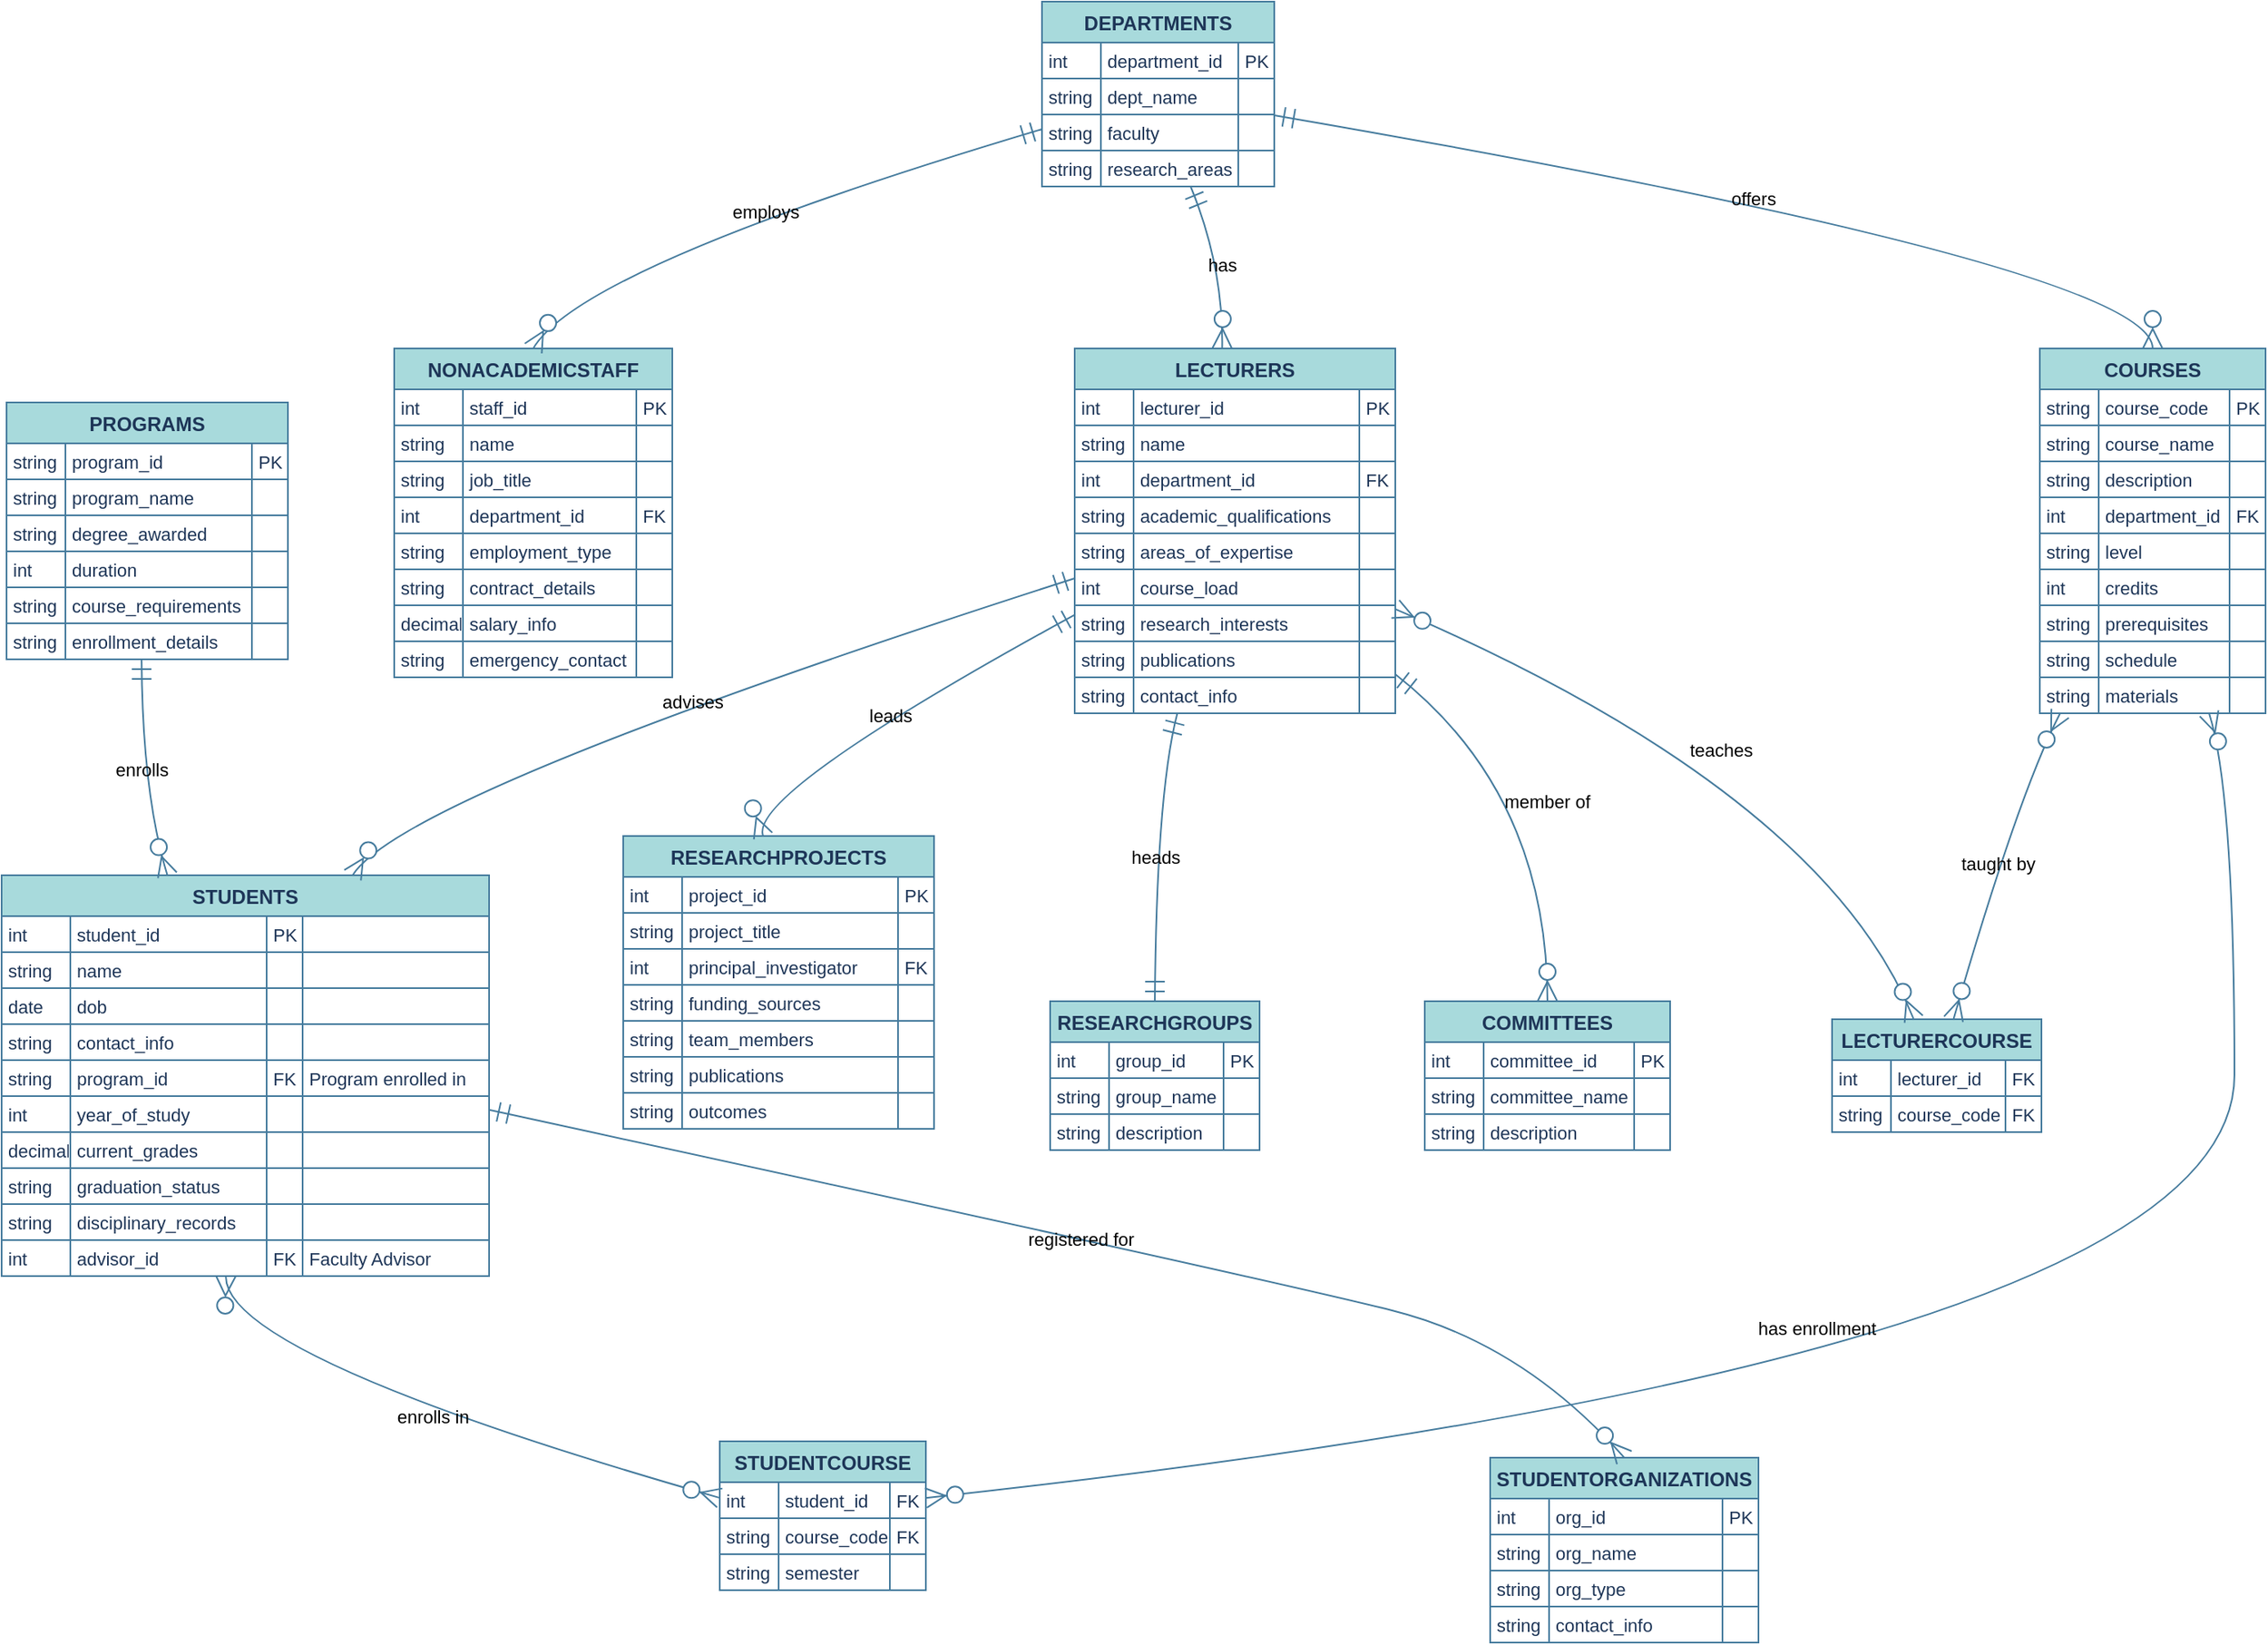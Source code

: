 <mxfile version="26.1.1">
  <diagram name="Page-1" id="ATd_FimBphq1Lc-aRG-b">
    <mxGraphModel dx="2074" dy="1132" grid="0" gridSize="10" guides="1" tooltips="1" connect="1" arrows="1" fold="1" page="1" pageScale="1" pageWidth="1169" pageHeight="827" math="0" shadow="0">
      <root>
        <mxCell id="0" />
        <mxCell id="1" parent="0" />
        <mxCell id="IM9ix_mjp3S93p6cJgH1-1" value="STUDENTS" style="shape=table;startSize=25;container=1;collapsible=0;childLayout=tableLayout;fixedRows=1;rowLines=1;fontStyle=1;align=center;resizeLast=1;labelBackgroundColor=none;fillColor=#A8DADC;strokeColor=#457B9D;fontColor=#1D3557;" vertex="1" parent="1">
          <mxGeometry x="20" y="554" width="298" height="245" as="geometry" />
        </mxCell>
        <mxCell id="IM9ix_mjp3S93p6cJgH1-2" style="shape=tableRow;horizontal=0;startSize=0;swimlaneHead=0;swimlaneBody=0;fillColor=none;collapsible=0;dropTarget=0;points=[[0,0.5],[1,0.5]];portConstraint=eastwest;top=0;left=0;right=0;bottom=0;labelBackgroundColor=none;strokeColor=#457B9D;fontColor=#1D3557;" vertex="1" parent="IM9ix_mjp3S93p6cJgH1-1">
          <mxGeometry y="25" width="298" height="22" as="geometry" />
        </mxCell>
        <mxCell id="IM9ix_mjp3S93p6cJgH1-3" value="int" style="shape=partialRectangle;connectable=0;fillColor=none;top=0;left=0;bottom=0;right=0;align=left;spacingLeft=2;overflow=hidden;fontSize=11;labelBackgroundColor=none;strokeColor=#457B9D;fontColor=#1D3557;" vertex="1" parent="IM9ix_mjp3S93p6cJgH1-2">
          <mxGeometry width="42" height="22" as="geometry">
            <mxRectangle width="42" height="22" as="alternateBounds" />
          </mxGeometry>
        </mxCell>
        <mxCell id="IM9ix_mjp3S93p6cJgH1-4" value="student_id" style="shape=partialRectangle;connectable=0;fillColor=none;top=0;left=0;bottom=0;right=0;align=left;spacingLeft=2;overflow=hidden;fontSize=11;labelBackgroundColor=none;strokeColor=#457B9D;fontColor=#1D3557;" vertex="1" parent="IM9ix_mjp3S93p6cJgH1-2">
          <mxGeometry x="42" width="120" height="22" as="geometry">
            <mxRectangle width="120" height="22" as="alternateBounds" />
          </mxGeometry>
        </mxCell>
        <mxCell id="IM9ix_mjp3S93p6cJgH1-5" value="PK" style="shape=partialRectangle;connectable=0;fillColor=none;top=0;left=0;bottom=0;right=0;align=left;spacingLeft=2;overflow=hidden;fontSize=11;labelBackgroundColor=none;strokeColor=#457B9D;fontColor=#1D3557;" vertex="1" parent="IM9ix_mjp3S93p6cJgH1-2">
          <mxGeometry x="162" width="22" height="22" as="geometry">
            <mxRectangle width="22" height="22" as="alternateBounds" />
          </mxGeometry>
        </mxCell>
        <mxCell id="IM9ix_mjp3S93p6cJgH1-6" value="" style="shape=partialRectangle;connectable=0;fillColor=none;top=0;left=0;bottom=0;right=0;align=left;spacingLeft=2;overflow=hidden;fontSize=11;labelBackgroundColor=none;strokeColor=#457B9D;fontColor=#1D3557;" vertex="1" parent="IM9ix_mjp3S93p6cJgH1-2">
          <mxGeometry x="184" width="114" height="22" as="geometry">
            <mxRectangle width="114" height="22" as="alternateBounds" />
          </mxGeometry>
        </mxCell>
        <mxCell id="IM9ix_mjp3S93p6cJgH1-7" style="shape=tableRow;horizontal=0;startSize=0;swimlaneHead=0;swimlaneBody=0;fillColor=none;collapsible=0;dropTarget=0;points=[[0,0.5],[1,0.5]];portConstraint=eastwest;top=0;left=0;right=0;bottom=0;labelBackgroundColor=none;strokeColor=#457B9D;fontColor=#1D3557;" vertex="1" parent="IM9ix_mjp3S93p6cJgH1-1">
          <mxGeometry y="47" width="298" height="22" as="geometry" />
        </mxCell>
        <mxCell id="IM9ix_mjp3S93p6cJgH1-8" value="string" style="shape=partialRectangle;connectable=0;fillColor=none;top=0;left=0;bottom=0;right=0;align=left;spacingLeft=2;overflow=hidden;fontSize=11;labelBackgroundColor=none;strokeColor=#457B9D;fontColor=#1D3557;" vertex="1" parent="IM9ix_mjp3S93p6cJgH1-7">
          <mxGeometry width="42" height="22" as="geometry">
            <mxRectangle width="42" height="22" as="alternateBounds" />
          </mxGeometry>
        </mxCell>
        <mxCell id="IM9ix_mjp3S93p6cJgH1-9" value="name" style="shape=partialRectangle;connectable=0;fillColor=none;top=0;left=0;bottom=0;right=0;align=left;spacingLeft=2;overflow=hidden;fontSize=11;labelBackgroundColor=none;strokeColor=#457B9D;fontColor=#1D3557;" vertex="1" parent="IM9ix_mjp3S93p6cJgH1-7">
          <mxGeometry x="42" width="120" height="22" as="geometry">
            <mxRectangle width="120" height="22" as="alternateBounds" />
          </mxGeometry>
        </mxCell>
        <mxCell id="IM9ix_mjp3S93p6cJgH1-10" value="" style="shape=partialRectangle;connectable=0;fillColor=none;top=0;left=0;bottom=0;right=0;align=left;spacingLeft=2;overflow=hidden;fontSize=11;labelBackgroundColor=none;strokeColor=#457B9D;fontColor=#1D3557;" vertex="1" parent="IM9ix_mjp3S93p6cJgH1-7">
          <mxGeometry x="162" width="22" height="22" as="geometry">
            <mxRectangle width="22" height="22" as="alternateBounds" />
          </mxGeometry>
        </mxCell>
        <mxCell id="IM9ix_mjp3S93p6cJgH1-11" value="" style="shape=partialRectangle;connectable=0;fillColor=none;top=0;left=0;bottom=0;right=0;align=left;spacingLeft=2;overflow=hidden;fontSize=11;labelBackgroundColor=none;strokeColor=#457B9D;fontColor=#1D3557;" vertex="1" parent="IM9ix_mjp3S93p6cJgH1-7">
          <mxGeometry x="184" width="114" height="22" as="geometry">
            <mxRectangle width="114" height="22" as="alternateBounds" />
          </mxGeometry>
        </mxCell>
        <mxCell id="IM9ix_mjp3S93p6cJgH1-12" style="shape=tableRow;horizontal=0;startSize=0;swimlaneHead=0;swimlaneBody=0;fillColor=none;collapsible=0;dropTarget=0;points=[[0,0.5],[1,0.5]];portConstraint=eastwest;top=0;left=0;right=0;bottom=0;labelBackgroundColor=none;strokeColor=#457B9D;fontColor=#1D3557;" vertex="1" parent="IM9ix_mjp3S93p6cJgH1-1">
          <mxGeometry y="69" width="298" height="22" as="geometry" />
        </mxCell>
        <mxCell id="IM9ix_mjp3S93p6cJgH1-13" value="date" style="shape=partialRectangle;connectable=0;fillColor=none;top=0;left=0;bottom=0;right=0;align=left;spacingLeft=2;overflow=hidden;fontSize=11;labelBackgroundColor=none;strokeColor=#457B9D;fontColor=#1D3557;" vertex="1" parent="IM9ix_mjp3S93p6cJgH1-12">
          <mxGeometry width="42" height="22" as="geometry">
            <mxRectangle width="42" height="22" as="alternateBounds" />
          </mxGeometry>
        </mxCell>
        <mxCell id="IM9ix_mjp3S93p6cJgH1-14" value="dob" style="shape=partialRectangle;connectable=0;fillColor=none;top=0;left=0;bottom=0;right=0;align=left;spacingLeft=2;overflow=hidden;fontSize=11;labelBackgroundColor=none;strokeColor=#457B9D;fontColor=#1D3557;" vertex="1" parent="IM9ix_mjp3S93p6cJgH1-12">
          <mxGeometry x="42" width="120" height="22" as="geometry">
            <mxRectangle width="120" height="22" as="alternateBounds" />
          </mxGeometry>
        </mxCell>
        <mxCell id="IM9ix_mjp3S93p6cJgH1-15" value="" style="shape=partialRectangle;connectable=0;fillColor=none;top=0;left=0;bottom=0;right=0;align=left;spacingLeft=2;overflow=hidden;fontSize=11;labelBackgroundColor=none;strokeColor=#457B9D;fontColor=#1D3557;" vertex="1" parent="IM9ix_mjp3S93p6cJgH1-12">
          <mxGeometry x="162" width="22" height="22" as="geometry">
            <mxRectangle width="22" height="22" as="alternateBounds" />
          </mxGeometry>
        </mxCell>
        <mxCell id="IM9ix_mjp3S93p6cJgH1-16" value="" style="shape=partialRectangle;connectable=0;fillColor=none;top=0;left=0;bottom=0;right=0;align=left;spacingLeft=2;overflow=hidden;fontSize=11;labelBackgroundColor=none;strokeColor=#457B9D;fontColor=#1D3557;" vertex="1" parent="IM9ix_mjp3S93p6cJgH1-12">
          <mxGeometry x="184" width="114" height="22" as="geometry">
            <mxRectangle width="114" height="22" as="alternateBounds" />
          </mxGeometry>
        </mxCell>
        <mxCell id="IM9ix_mjp3S93p6cJgH1-17" style="shape=tableRow;horizontal=0;startSize=0;swimlaneHead=0;swimlaneBody=0;fillColor=none;collapsible=0;dropTarget=0;points=[[0,0.5],[1,0.5]];portConstraint=eastwest;top=0;left=0;right=0;bottom=0;labelBackgroundColor=none;strokeColor=#457B9D;fontColor=#1D3557;" vertex="1" parent="IM9ix_mjp3S93p6cJgH1-1">
          <mxGeometry y="91" width="298" height="22" as="geometry" />
        </mxCell>
        <mxCell id="IM9ix_mjp3S93p6cJgH1-18" value="string" style="shape=partialRectangle;connectable=0;fillColor=none;top=0;left=0;bottom=0;right=0;align=left;spacingLeft=2;overflow=hidden;fontSize=11;labelBackgroundColor=none;strokeColor=#457B9D;fontColor=#1D3557;" vertex="1" parent="IM9ix_mjp3S93p6cJgH1-17">
          <mxGeometry width="42" height="22" as="geometry">
            <mxRectangle width="42" height="22" as="alternateBounds" />
          </mxGeometry>
        </mxCell>
        <mxCell id="IM9ix_mjp3S93p6cJgH1-19" value="contact_info" style="shape=partialRectangle;connectable=0;fillColor=none;top=0;left=0;bottom=0;right=0;align=left;spacingLeft=2;overflow=hidden;fontSize=11;labelBackgroundColor=none;strokeColor=#457B9D;fontColor=#1D3557;" vertex="1" parent="IM9ix_mjp3S93p6cJgH1-17">
          <mxGeometry x="42" width="120" height="22" as="geometry">
            <mxRectangle width="120" height="22" as="alternateBounds" />
          </mxGeometry>
        </mxCell>
        <mxCell id="IM9ix_mjp3S93p6cJgH1-20" value="" style="shape=partialRectangle;connectable=0;fillColor=none;top=0;left=0;bottom=0;right=0;align=left;spacingLeft=2;overflow=hidden;fontSize=11;labelBackgroundColor=none;strokeColor=#457B9D;fontColor=#1D3557;" vertex="1" parent="IM9ix_mjp3S93p6cJgH1-17">
          <mxGeometry x="162" width="22" height="22" as="geometry">
            <mxRectangle width="22" height="22" as="alternateBounds" />
          </mxGeometry>
        </mxCell>
        <mxCell id="IM9ix_mjp3S93p6cJgH1-21" value="" style="shape=partialRectangle;connectable=0;fillColor=none;top=0;left=0;bottom=0;right=0;align=left;spacingLeft=2;overflow=hidden;fontSize=11;labelBackgroundColor=none;strokeColor=#457B9D;fontColor=#1D3557;" vertex="1" parent="IM9ix_mjp3S93p6cJgH1-17">
          <mxGeometry x="184" width="114" height="22" as="geometry">
            <mxRectangle width="114" height="22" as="alternateBounds" />
          </mxGeometry>
        </mxCell>
        <mxCell id="IM9ix_mjp3S93p6cJgH1-22" style="shape=tableRow;horizontal=0;startSize=0;swimlaneHead=0;swimlaneBody=0;fillColor=none;collapsible=0;dropTarget=0;points=[[0,0.5],[1,0.5]];portConstraint=eastwest;top=0;left=0;right=0;bottom=0;labelBackgroundColor=none;strokeColor=#457B9D;fontColor=#1D3557;" vertex="1" parent="IM9ix_mjp3S93p6cJgH1-1">
          <mxGeometry y="113" width="298" height="22" as="geometry" />
        </mxCell>
        <mxCell id="IM9ix_mjp3S93p6cJgH1-23" value="string" style="shape=partialRectangle;connectable=0;fillColor=none;top=0;left=0;bottom=0;right=0;align=left;spacingLeft=2;overflow=hidden;fontSize=11;labelBackgroundColor=none;strokeColor=#457B9D;fontColor=#1D3557;" vertex="1" parent="IM9ix_mjp3S93p6cJgH1-22">
          <mxGeometry width="42" height="22" as="geometry">
            <mxRectangle width="42" height="22" as="alternateBounds" />
          </mxGeometry>
        </mxCell>
        <mxCell id="IM9ix_mjp3S93p6cJgH1-24" value="program_id" style="shape=partialRectangle;connectable=0;fillColor=none;top=0;left=0;bottom=0;right=0;align=left;spacingLeft=2;overflow=hidden;fontSize=11;labelBackgroundColor=none;strokeColor=#457B9D;fontColor=#1D3557;" vertex="1" parent="IM9ix_mjp3S93p6cJgH1-22">
          <mxGeometry x="42" width="120" height="22" as="geometry">
            <mxRectangle width="120" height="22" as="alternateBounds" />
          </mxGeometry>
        </mxCell>
        <mxCell id="IM9ix_mjp3S93p6cJgH1-25" value="FK" style="shape=partialRectangle;connectable=0;fillColor=none;top=0;left=0;bottom=0;right=0;align=left;spacingLeft=2;overflow=hidden;fontSize=11;labelBackgroundColor=none;strokeColor=#457B9D;fontColor=#1D3557;" vertex="1" parent="IM9ix_mjp3S93p6cJgH1-22">
          <mxGeometry x="162" width="22" height="22" as="geometry">
            <mxRectangle width="22" height="22" as="alternateBounds" />
          </mxGeometry>
        </mxCell>
        <mxCell id="IM9ix_mjp3S93p6cJgH1-26" value="Program enrolled in" style="shape=partialRectangle;connectable=0;fillColor=none;top=0;left=0;bottom=0;right=0;align=left;spacingLeft=2;overflow=hidden;fontSize=11;labelBackgroundColor=none;strokeColor=#457B9D;fontColor=#1D3557;" vertex="1" parent="IM9ix_mjp3S93p6cJgH1-22">
          <mxGeometry x="184" width="114" height="22" as="geometry">
            <mxRectangle width="114" height="22" as="alternateBounds" />
          </mxGeometry>
        </mxCell>
        <mxCell id="IM9ix_mjp3S93p6cJgH1-27" style="shape=tableRow;horizontal=0;startSize=0;swimlaneHead=0;swimlaneBody=0;fillColor=none;collapsible=0;dropTarget=0;points=[[0,0.5],[1,0.5]];portConstraint=eastwest;top=0;left=0;right=0;bottom=0;labelBackgroundColor=none;strokeColor=#457B9D;fontColor=#1D3557;" vertex="1" parent="IM9ix_mjp3S93p6cJgH1-1">
          <mxGeometry y="135" width="298" height="22" as="geometry" />
        </mxCell>
        <mxCell id="IM9ix_mjp3S93p6cJgH1-28" value="int" style="shape=partialRectangle;connectable=0;fillColor=none;top=0;left=0;bottom=0;right=0;align=left;spacingLeft=2;overflow=hidden;fontSize=11;labelBackgroundColor=none;strokeColor=#457B9D;fontColor=#1D3557;" vertex="1" parent="IM9ix_mjp3S93p6cJgH1-27">
          <mxGeometry width="42" height="22" as="geometry">
            <mxRectangle width="42" height="22" as="alternateBounds" />
          </mxGeometry>
        </mxCell>
        <mxCell id="IM9ix_mjp3S93p6cJgH1-29" value="year_of_study" style="shape=partialRectangle;connectable=0;fillColor=none;top=0;left=0;bottom=0;right=0;align=left;spacingLeft=2;overflow=hidden;fontSize=11;labelBackgroundColor=none;strokeColor=#457B9D;fontColor=#1D3557;" vertex="1" parent="IM9ix_mjp3S93p6cJgH1-27">
          <mxGeometry x="42" width="120" height="22" as="geometry">
            <mxRectangle width="120" height="22" as="alternateBounds" />
          </mxGeometry>
        </mxCell>
        <mxCell id="IM9ix_mjp3S93p6cJgH1-30" value="" style="shape=partialRectangle;connectable=0;fillColor=none;top=0;left=0;bottom=0;right=0;align=left;spacingLeft=2;overflow=hidden;fontSize=11;labelBackgroundColor=none;strokeColor=#457B9D;fontColor=#1D3557;" vertex="1" parent="IM9ix_mjp3S93p6cJgH1-27">
          <mxGeometry x="162" width="22" height="22" as="geometry">
            <mxRectangle width="22" height="22" as="alternateBounds" />
          </mxGeometry>
        </mxCell>
        <mxCell id="IM9ix_mjp3S93p6cJgH1-31" value="" style="shape=partialRectangle;connectable=0;fillColor=none;top=0;left=0;bottom=0;right=0;align=left;spacingLeft=2;overflow=hidden;fontSize=11;labelBackgroundColor=none;strokeColor=#457B9D;fontColor=#1D3557;" vertex="1" parent="IM9ix_mjp3S93p6cJgH1-27">
          <mxGeometry x="184" width="114" height="22" as="geometry">
            <mxRectangle width="114" height="22" as="alternateBounds" />
          </mxGeometry>
        </mxCell>
        <mxCell id="IM9ix_mjp3S93p6cJgH1-32" style="shape=tableRow;horizontal=0;startSize=0;swimlaneHead=0;swimlaneBody=0;fillColor=none;collapsible=0;dropTarget=0;points=[[0,0.5],[1,0.5]];portConstraint=eastwest;top=0;left=0;right=0;bottom=0;labelBackgroundColor=none;strokeColor=#457B9D;fontColor=#1D3557;" vertex="1" parent="IM9ix_mjp3S93p6cJgH1-1">
          <mxGeometry y="157" width="298" height="22" as="geometry" />
        </mxCell>
        <mxCell id="IM9ix_mjp3S93p6cJgH1-33" value="decimal" style="shape=partialRectangle;connectable=0;fillColor=none;top=0;left=0;bottom=0;right=0;align=left;spacingLeft=2;overflow=hidden;fontSize=11;labelBackgroundColor=none;strokeColor=#457B9D;fontColor=#1D3557;" vertex="1" parent="IM9ix_mjp3S93p6cJgH1-32">
          <mxGeometry width="42" height="22" as="geometry">
            <mxRectangle width="42" height="22" as="alternateBounds" />
          </mxGeometry>
        </mxCell>
        <mxCell id="IM9ix_mjp3S93p6cJgH1-34" value="current_grades" style="shape=partialRectangle;connectable=0;fillColor=none;top=0;left=0;bottom=0;right=0;align=left;spacingLeft=2;overflow=hidden;fontSize=11;labelBackgroundColor=none;strokeColor=#457B9D;fontColor=#1D3557;" vertex="1" parent="IM9ix_mjp3S93p6cJgH1-32">
          <mxGeometry x="42" width="120" height="22" as="geometry">
            <mxRectangle width="120" height="22" as="alternateBounds" />
          </mxGeometry>
        </mxCell>
        <mxCell id="IM9ix_mjp3S93p6cJgH1-35" value="" style="shape=partialRectangle;connectable=0;fillColor=none;top=0;left=0;bottom=0;right=0;align=left;spacingLeft=2;overflow=hidden;fontSize=11;labelBackgroundColor=none;strokeColor=#457B9D;fontColor=#1D3557;" vertex="1" parent="IM9ix_mjp3S93p6cJgH1-32">
          <mxGeometry x="162" width="22" height="22" as="geometry">
            <mxRectangle width="22" height="22" as="alternateBounds" />
          </mxGeometry>
        </mxCell>
        <mxCell id="IM9ix_mjp3S93p6cJgH1-36" value="" style="shape=partialRectangle;connectable=0;fillColor=none;top=0;left=0;bottom=0;right=0;align=left;spacingLeft=2;overflow=hidden;fontSize=11;labelBackgroundColor=none;strokeColor=#457B9D;fontColor=#1D3557;" vertex="1" parent="IM9ix_mjp3S93p6cJgH1-32">
          <mxGeometry x="184" width="114" height="22" as="geometry">
            <mxRectangle width="114" height="22" as="alternateBounds" />
          </mxGeometry>
        </mxCell>
        <mxCell id="IM9ix_mjp3S93p6cJgH1-37" style="shape=tableRow;horizontal=0;startSize=0;swimlaneHead=0;swimlaneBody=0;fillColor=none;collapsible=0;dropTarget=0;points=[[0,0.5],[1,0.5]];portConstraint=eastwest;top=0;left=0;right=0;bottom=0;labelBackgroundColor=none;strokeColor=#457B9D;fontColor=#1D3557;" vertex="1" parent="IM9ix_mjp3S93p6cJgH1-1">
          <mxGeometry y="179" width="298" height="22" as="geometry" />
        </mxCell>
        <mxCell id="IM9ix_mjp3S93p6cJgH1-38" value="string" style="shape=partialRectangle;connectable=0;fillColor=none;top=0;left=0;bottom=0;right=0;align=left;spacingLeft=2;overflow=hidden;fontSize=11;labelBackgroundColor=none;strokeColor=#457B9D;fontColor=#1D3557;" vertex="1" parent="IM9ix_mjp3S93p6cJgH1-37">
          <mxGeometry width="42" height="22" as="geometry">
            <mxRectangle width="42" height="22" as="alternateBounds" />
          </mxGeometry>
        </mxCell>
        <mxCell id="IM9ix_mjp3S93p6cJgH1-39" value="graduation_status" style="shape=partialRectangle;connectable=0;fillColor=none;top=0;left=0;bottom=0;right=0;align=left;spacingLeft=2;overflow=hidden;fontSize=11;labelBackgroundColor=none;strokeColor=#457B9D;fontColor=#1D3557;" vertex="1" parent="IM9ix_mjp3S93p6cJgH1-37">
          <mxGeometry x="42" width="120" height="22" as="geometry">
            <mxRectangle width="120" height="22" as="alternateBounds" />
          </mxGeometry>
        </mxCell>
        <mxCell id="IM9ix_mjp3S93p6cJgH1-40" value="" style="shape=partialRectangle;connectable=0;fillColor=none;top=0;left=0;bottom=0;right=0;align=left;spacingLeft=2;overflow=hidden;fontSize=11;labelBackgroundColor=none;strokeColor=#457B9D;fontColor=#1D3557;" vertex="1" parent="IM9ix_mjp3S93p6cJgH1-37">
          <mxGeometry x="162" width="22" height="22" as="geometry">
            <mxRectangle width="22" height="22" as="alternateBounds" />
          </mxGeometry>
        </mxCell>
        <mxCell id="IM9ix_mjp3S93p6cJgH1-41" value="" style="shape=partialRectangle;connectable=0;fillColor=none;top=0;left=0;bottom=0;right=0;align=left;spacingLeft=2;overflow=hidden;fontSize=11;labelBackgroundColor=none;strokeColor=#457B9D;fontColor=#1D3557;" vertex="1" parent="IM9ix_mjp3S93p6cJgH1-37">
          <mxGeometry x="184" width="114" height="22" as="geometry">
            <mxRectangle width="114" height="22" as="alternateBounds" />
          </mxGeometry>
        </mxCell>
        <mxCell id="IM9ix_mjp3S93p6cJgH1-42" style="shape=tableRow;horizontal=0;startSize=0;swimlaneHead=0;swimlaneBody=0;fillColor=none;collapsible=0;dropTarget=0;points=[[0,0.5],[1,0.5]];portConstraint=eastwest;top=0;left=0;right=0;bottom=0;labelBackgroundColor=none;strokeColor=#457B9D;fontColor=#1D3557;" vertex="1" parent="IM9ix_mjp3S93p6cJgH1-1">
          <mxGeometry y="201" width="298" height="22" as="geometry" />
        </mxCell>
        <mxCell id="IM9ix_mjp3S93p6cJgH1-43" value="string" style="shape=partialRectangle;connectable=0;fillColor=none;top=0;left=0;bottom=0;right=0;align=left;spacingLeft=2;overflow=hidden;fontSize=11;labelBackgroundColor=none;strokeColor=#457B9D;fontColor=#1D3557;" vertex="1" parent="IM9ix_mjp3S93p6cJgH1-42">
          <mxGeometry width="42" height="22" as="geometry">
            <mxRectangle width="42" height="22" as="alternateBounds" />
          </mxGeometry>
        </mxCell>
        <mxCell id="IM9ix_mjp3S93p6cJgH1-44" value="disciplinary_records" style="shape=partialRectangle;connectable=0;fillColor=none;top=0;left=0;bottom=0;right=0;align=left;spacingLeft=2;overflow=hidden;fontSize=11;labelBackgroundColor=none;strokeColor=#457B9D;fontColor=#1D3557;" vertex="1" parent="IM9ix_mjp3S93p6cJgH1-42">
          <mxGeometry x="42" width="120" height="22" as="geometry">
            <mxRectangle width="120" height="22" as="alternateBounds" />
          </mxGeometry>
        </mxCell>
        <mxCell id="IM9ix_mjp3S93p6cJgH1-45" value="" style="shape=partialRectangle;connectable=0;fillColor=none;top=0;left=0;bottom=0;right=0;align=left;spacingLeft=2;overflow=hidden;fontSize=11;labelBackgroundColor=none;strokeColor=#457B9D;fontColor=#1D3557;" vertex="1" parent="IM9ix_mjp3S93p6cJgH1-42">
          <mxGeometry x="162" width="22" height="22" as="geometry">
            <mxRectangle width="22" height="22" as="alternateBounds" />
          </mxGeometry>
        </mxCell>
        <mxCell id="IM9ix_mjp3S93p6cJgH1-46" value="" style="shape=partialRectangle;connectable=0;fillColor=none;top=0;left=0;bottom=0;right=0;align=left;spacingLeft=2;overflow=hidden;fontSize=11;labelBackgroundColor=none;strokeColor=#457B9D;fontColor=#1D3557;" vertex="1" parent="IM9ix_mjp3S93p6cJgH1-42">
          <mxGeometry x="184" width="114" height="22" as="geometry">
            <mxRectangle width="114" height="22" as="alternateBounds" />
          </mxGeometry>
        </mxCell>
        <mxCell id="IM9ix_mjp3S93p6cJgH1-47" style="shape=tableRow;horizontal=0;startSize=0;swimlaneHead=0;swimlaneBody=0;fillColor=none;collapsible=0;dropTarget=0;points=[[0,0.5],[1,0.5]];portConstraint=eastwest;top=0;left=0;right=0;bottom=0;labelBackgroundColor=none;strokeColor=#457B9D;fontColor=#1D3557;" vertex="1" parent="IM9ix_mjp3S93p6cJgH1-1">
          <mxGeometry y="223" width="298" height="22" as="geometry" />
        </mxCell>
        <mxCell id="IM9ix_mjp3S93p6cJgH1-48" value="int" style="shape=partialRectangle;connectable=0;fillColor=none;top=0;left=0;bottom=0;right=0;align=left;spacingLeft=2;overflow=hidden;fontSize=11;labelBackgroundColor=none;strokeColor=#457B9D;fontColor=#1D3557;" vertex="1" parent="IM9ix_mjp3S93p6cJgH1-47">
          <mxGeometry width="42" height="22" as="geometry">
            <mxRectangle width="42" height="22" as="alternateBounds" />
          </mxGeometry>
        </mxCell>
        <mxCell id="IM9ix_mjp3S93p6cJgH1-49" value="advisor_id" style="shape=partialRectangle;connectable=0;fillColor=none;top=0;left=0;bottom=0;right=0;align=left;spacingLeft=2;overflow=hidden;fontSize=11;labelBackgroundColor=none;strokeColor=#457B9D;fontColor=#1D3557;" vertex="1" parent="IM9ix_mjp3S93p6cJgH1-47">
          <mxGeometry x="42" width="120" height="22" as="geometry">
            <mxRectangle width="120" height="22" as="alternateBounds" />
          </mxGeometry>
        </mxCell>
        <mxCell id="IM9ix_mjp3S93p6cJgH1-50" value="FK" style="shape=partialRectangle;connectable=0;fillColor=none;top=0;left=0;bottom=0;right=0;align=left;spacingLeft=2;overflow=hidden;fontSize=11;labelBackgroundColor=none;strokeColor=#457B9D;fontColor=#1D3557;" vertex="1" parent="IM9ix_mjp3S93p6cJgH1-47">
          <mxGeometry x="162" width="22" height="22" as="geometry">
            <mxRectangle width="22" height="22" as="alternateBounds" />
          </mxGeometry>
        </mxCell>
        <mxCell id="IM9ix_mjp3S93p6cJgH1-51" value="Faculty Advisor" style="shape=partialRectangle;connectable=0;fillColor=none;top=0;left=0;bottom=0;right=0;align=left;spacingLeft=2;overflow=hidden;fontSize=11;labelBackgroundColor=none;strokeColor=#457B9D;fontColor=#1D3557;" vertex="1" parent="IM9ix_mjp3S93p6cJgH1-47">
          <mxGeometry x="184" width="114" height="22" as="geometry">
            <mxRectangle width="114" height="22" as="alternateBounds" />
          </mxGeometry>
        </mxCell>
        <mxCell id="IM9ix_mjp3S93p6cJgH1-52" value="LECTURERS" style="shape=table;startSize=25;container=1;collapsible=0;childLayout=tableLayout;fixedRows=1;rowLines=1;fontStyle=1;align=center;resizeLast=1;labelBackgroundColor=none;fillColor=#A8DADC;strokeColor=#457B9D;fontColor=#1D3557;" vertex="1" parent="1">
          <mxGeometry x="676" y="232" width="196" height="223" as="geometry" />
        </mxCell>
        <mxCell id="IM9ix_mjp3S93p6cJgH1-53" style="shape=tableRow;horizontal=0;startSize=0;swimlaneHead=0;swimlaneBody=0;fillColor=none;collapsible=0;dropTarget=0;points=[[0,0.5],[1,0.5]];portConstraint=eastwest;top=0;left=0;right=0;bottom=0;labelBackgroundColor=none;strokeColor=#457B9D;fontColor=#1D3557;" vertex="1" parent="IM9ix_mjp3S93p6cJgH1-52">
          <mxGeometry y="25" width="196" height="22" as="geometry" />
        </mxCell>
        <mxCell id="IM9ix_mjp3S93p6cJgH1-54" value="int" style="shape=partialRectangle;connectable=0;fillColor=none;top=0;left=0;bottom=0;right=0;align=left;spacingLeft=2;overflow=hidden;fontSize=11;labelBackgroundColor=none;strokeColor=#457B9D;fontColor=#1D3557;" vertex="1" parent="IM9ix_mjp3S93p6cJgH1-53">
          <mxGeometry width="36" height="22" as="geometry">
            <mxRectangle width="36" height="22" as="alternateBounds" />
          </mxGeometry>
        </mxCell>
        <mxCell id="IM9ix_mjp3S93p6cJgH1-55" value="lecturer_id" style="shape=partialRectangle;connectable=0;fillColor=none;top=0;left=0;bottom=0;right=0;align=left;spacingLeft=2;overflow=hidden;fontSize=11;labelBackgroundColor=none;strokeColor=#457B9D;fontColor=#1D3557;" vertex="1" parent="IM9ix_mjp3S93p6cJgH1-53">
          <mxGeometry x="36" width="138" height="22" as="geometry">
            <mxRectangle width="138" height="22" as="alternateBounds" />
          </mxGeometry>
        </mxCell>
        <mxCell id="IM9ix_mjp3S93p6cJgH1-56" value="PK" style="shape=partialRectangle;connectable=0;fillColor=none;top=0;left=0;bottom=0;right=0;align=left;spacingLeft=2;overflow=hidden;fontSize=11;labelBackgroundColor=none;strokeColor=#457B9D;fontColor=#1D3557;" vertex="1" parent="IM9ix_mjp3S93p6cJgH1-53">
          <mxGeometry x="174" width="22" height="22" as="geometry">
            <mxRectangle width="22" height="22" as="alternateBounds" />
          </mxGeometry>
        </mxCell>
        <mxCell id="IM9ix_mjp3S93p6cJgH1-57" style="shape=tableRow;horizontal=0;startSize=0;swimlaneHead=0;swimlaneBody=0;fillColor=none;collapsible=0;dropTarget=0;points=[[0,0.5],[1,0.5]];portConstraint=eastwest;top=0;left=0;right=0;bottom=0;labelBackgroundColor=none;strokeColor=#457B9D;fontColor=#1D3557;" vertex="1" parent="IM9ix_mjp3S93p6cJgH1-52">
          <mxGeometry y="47" width="196" height="22" as="geometry" />
        </mxCell>
        <mxCell id="IM9ix_mjp3S93p6cJgH1-58" value="string" style="shape=partialRectangle;connectable=0;fillColor=none;top=0;left=0;bottom=0;right=0;align=left;spacingLeft=2;overflow=hidden;fontSize=11;labelBackgroundColor=none;strokeColor=#457B9D;fontColor=#1D3557;" vertex="1" parent="IM9ix_mjp3S93p6cJgH1-57">
          <mxGeometry width="36" height="22" as="geometry">
            <mxRectangle width="36" height="22" as="alternateBounds" />
          </mxGeometry>
        </mxCell>
        <mxCell id="IM9ix_mjp3S93p6cJgH1-59" value="name" style="shape=partialRectangle;connectable=0;fillColor=none;top=0;left=0;bottom=0;right=0;align=left;spacingLeft=2;overflow=hidden;fontSize=11;labelBackgroundColor=none;strokeColor=#457B9D;fontColor=#1D3557;" vertex="1" parent="IM9ix_mjp3S93p6cJgH1-57">
          <mxGeometry x="36" width="138" height="22" as="geometry">
            <mxRectangle width="138" height="22" as="alternateBounds" />
          </mxGeometry>
        </mxCell>
        <mxCell id="IM9ix_mjp3S93p6cJgH1-60" value="" style="shape=partialRectangle;connectable=0;fillColor=none;top=0;left=0;bottom=0;right=0;align=left;spacingLeft=2;overflow=hidden;fontSize=11;labelBackgroundColor=none;strokeColor=#457B9D;fontColor=#1D3557;" vertex="1" parent="IM9ix_mjp3S93p6cJgH1-57">
          <mxGeometry x="174" width="22" height="22" as="geometry">
            <mxRectangle width="22" height="22" as="alternateBounds" />
          </mxGeometry>
        </mxCell>
        <mxCell id="IM9ix_mjp3S93p6cJgH1-61" style="shape=tableRow;horizontal=0;startSize=0;swimlaneHead=0;swimlaneBody=0;fillColor=none;collapsible=0;dropTarget=0;points=[[0,0.5],[1,0.5]];portConstraint=eastwest;top=0;left=0;right=0;bottom=0;labelBackgroundColor=none;strokeColor=#457B9D;fontColor=#1D3557;" vertex="1" parent="IM9ix_mjp3S93p6cJgH1-52">
          <mxGeometry y="69" width="196" height="22" as="geometry" />
        </mxCell>
        <mxCell id="IM9ix_mjp3S93p6cJgH1-62" value="int" style="shape=partialRectangle;connectable=0;fillColor=none;top=0;left=0;bottom=0;right=0;align=left;spacingLeft=2;overflow=hidden;fontSize=11;labelBackgroundColor=none;strokeColor=#457B9D;fontColor=#1D3557;" vertex="1" parent="IM9ix_mjp3S93p6cJgH1-61">
          <mxGeometry width="36" height="22" as="geometry">
            <mxRectangle width="36" height="22" as="alternateBounds" />
          </mxGeometry>
        </mxCell>
        <mxCell id="IM9ix_mjp3S93p6cJgH1-63" value="department_id" style="shape=partialRectangle;connectable=0;fillColor=none;top=0;left=0;bottom=0;right=0;align=left;spacingLeft=2;overflow=hidden;fontSize=11;labelBackgroundColor=none;strokeColor=#457B9D;fontColor=#1D3557;" vertex="1" parent="IM9ix_mjp3S93p6cJgH1-61">
          <mxGeometry x="36" width="138" height="22" as="geometry">
            <mxRectangle width="138" height="22" as="alternateBounds" />
          </mxGeometry>
        </mxCell>
        <mxCell id="IM9ix_mjp3S93p6cJgH1-64" value="FK" style="shape=partialRectangle;connectable=0;fillColor=none;top=0;left=0;bottom=0;right=0;align=left;spacingLeft=2;overflow=hidden;fontSize=11;labelBackgroundColor=none;strokeColor=#457B9D;fontColor=#1D3557;" vertex="1" parent="IM9ix_mjp3S93p6cJgH1-61">
          <mxGeometry x="174" width="22" height="22" as="geometry">
            <mxRectangle width="22" height="22" as="alternateBounds" />
          </mxGeometry>
        </mxCell>
        <mxCell id="IM9ix_mjp3S93p6cJgH1-65" style="shape=tableRow;horizontal=0;startSize=0;swimlaneHead=0;swimlaneBody=0;fillColor=none;collapsible=0;dropTarget=0;points=[[0,0.5],[1,0.5]];portConstraint=eastwest;top=0;left=0;right=0;bottom=0;labelBackgroundColor=none;strokeColor=#457B9D;fontColor=#1D3557;" vertex="1" parent="IM9ix_mjp3S93p6cJgH1-52">
          <mxGeometry y="91" width="196" height="22" as="geometry" />
        </mxCell>
        <mxCell id="IM9ix_mjp3S93p6cJgH1-66" value="string" style="shape=partialRectangle;connectable=0;fillColor=none;top=0;left=0;bottom=0;right=0;align=left;spacingLeft=2;overflow=hidden;fontSize=11;labelBackgroundColor=none;strokeColor=#457B9D;fontColor=#1D3557;" vertex="1" parent="IM9ix_mjp3S93p6cJgH1-65">
          <mxGeometry width="36" height="22" as="geometry">
            <mxRectangle width="36" height="22" as="alternateBounds" />
          </mxGeometry>
        </mxCell>
        <mxCell id="IM9ix_mjp3S93p6cJgH1-67" value="academic_qualifications" style="shape=partialRectangle;connectable=0;fillColor=none;top=0;left=0;bottom=0;right=0;align=left;spacingLeft=2;overflow=hidden;fontSize=11;labelBackgroundColor=none;strokeColor=#457B9D;fontColor=#1D3557;" vertex="1" parent="IM9ix_mjp3S93p6cJgH1-65">
          <mxGeometry x="36" width="138" height="22" as="geometry">
            <mxRectangle width="138" height="22" as="alternateBounds" />
          </mxGeometry>
        </mxCell>
        <mxCell id="IM9ix_mjp3S93p6cJgH1-68" value="" style="shape=partialRectangle;connectable=0;fillColor=none;top=0;left=0;bottom=0;right=0;align=left;spacingLeft=2;overflow=hidden;fontSize=11;labelBackgroundColor=none;strokeColor=#457B9D;fontColor=#1D3557;" vertex="1" parent="IM9ix_mjp3S93p6cJgH1-65">
          <mxGeometry x="174" width="22" height="22" as="geometry">
            <mxRectangle width="22" height="22" as="alternateBounds" />
          </mxGeometry>
        </mxCell>
        <mxCell id="IM9ix_mjp3S93p6cJgH1-69" style="shape=tableRow;horizontal=0;startSize=0;swimlaneHead=0;swimlaneBody=0;fillColor=none;collapsible=0;dropTarget=0;points=[[0,0.5],[1,0.5]];portConstraint=eastwest;top=0;left=0;right=0;bottom=0;labelBackgroundColor=none;strokeColor=#457B9D;fontColor=#1D3557;" vertex="1" parent="IM9ix_mjp3S93p6cJgH1-52">
          <mxGeometry y="113" width="196" height="22" as="geometry" />
        </mxCell>
        <mxCell id="IM9ix_mjp3S93p6cJgH1-70" value="string" style="shape=partialRectangle;connectable=0;fillColor=none;top=0;left=0;bottom=0;right=0;align=left;spacingLeft=2;overflow=hidden;fontSize=11;labelBackgroundColor=none;strokeColor=#457B9D;fontColor=#1D3557;" vertex="1" parent="IM9ix_mjp3S93p6cJgH1-69">
          <mxGeometry width="36" height="22" as="geometry">
            <mxRectangle width="36" height="22" as="alternateBounds" />
          </mxGeometry>
        </mxCell>
        <mxCell id="IM9ix_mjp3S93p6cJgH1-71" value="areas_of_expertise" style="shape=partialRectangle;connectable=0;fillColor=none;top=0;left=0;bottom=0;right=0;align=left;spacingLeft=2;overflow=hidden;fontSize=11;labelBackgroundColor=none;strokeColor=#457B9D;fontColor=#1D3557;" vertex="1" parent="IM9ix_mjp3S93p6cJgH1-69">
          <mxGeometry x="36" width="138" height="22" as="geometry">
            <mxRectangle width="138" height="22" as="alternateBounds" />
          </mxGeometry>
        </mxCell>
        <mxCell id="IM9ix_mjp3S93p6cJgH1-72" value="" style="shape=partialRectangle;connectable=0;fillColor=none;top=0;left=0;bottom=0;right=0;align=left;spacingLeft=2;overflow=hidden;fontSize=11;labelBackgroundColor=none;strokeColor=#457B9D;fontColor=#1D3557;" vertex="1" parent="IM9ix_mjp3S93p6cJgH1-69">
          <mxGeometry x="174" width="22" height="22" as="geometry">
            <mxRectangle width="22" height="22" as="alternateBounds" />
          </mxGeometry>
        </mxCell>
        <mxCell id="IM9ix_mjp3S93p6cJgH1-73" style="shape=tableRow;horizontal=0;startSize=0;swimlaneHead=0;swimlaneBody=0;fillColor=none;collapsible=0;dropTarget=0;points=[[0,0.5],[1,0.5]];portConstraint=eastwest;top=0;left=0;right=0;bottom=0;labelBackgroundColor=none;strokeColor=#457B9D;fontColor=#1D3557;" vertex="1" parent="IM9ix_mjp3S93p6cJgH1-52">
          <mxGeometry y="135" width="196" height="22" as="geometry" />
        </mxCell>
        <mxCell id="IM9ix_mjp3S93p6cJgH1-74" value="int" style="shape=partialRectangle;connectable=0;fillColor=none;top=0;left=0;bottom=0;right=0;align=left;spacingLeft=2;overflow=hidden;fontSize=11;labelBackgroundColor=none;strokeColor=#457B9D;fontColor=#1D3557;" vertex="1" parent="IM9ix_mjp3S93p6cJgH1-73">
          <mxGeometry width="36" height="22" as="geometry">
            <mxRectangle width="36" height="22" as="alternateBounds" />
          </mxGeometry>
        </mxCell>
        <mxCell id="IM9ix_mjp3S93p6cJgH1-75" value="course_load" style="shape=partialRectangle;connectable=0;fillColor=none;top=0;left=0;bottom=0;right=0;align=left;spacingLeft=2;overflow=hidden;fontSize=11;labelBackgroundColor=none;strokeColor=#457B9D;fontColor=#1D3557;" vertex="1" parent="IM9ix_mjp3S93p6cJgH1-73">
          <mxGeometry x="36" width="138" height="22" as="geometry">
            <mxRectangle width="138" height="22" as="alternateBounds" />
          </mxGeometry>
        </mxCell>
        <mxCell id="IM9ix_mjp3S93p6cJgH1-76" value="" style="shape=partialRectangle;connectable=0;fillColor=none;top=0;left=0;bottom=0;right=0;align=left;spacingLeft=2;overflow=hidden;fontSize=11;labelBackgroundColor=none;strokeColor=#457B9D;fontColor=#1D3557;" vertex="1" parent="IM9ix_mjp3S93p6cJgH1-73">
          <mxGeometry x="174" width="22" height="22" as="geometry">
            <mxRectangle width="22" height="22" as="alternateBounds" />
          </mxGeometry>
        </mxCell>
        <mxCell id="IM9ix_mjp3S93p6cJgH1-77" style="shape=tableRow;horizontal=0;startSize=0;swimlaneHead=0;swimlaneBody=0;fillColor=none;collapsible=0;dropTarget=0;points=[[0,0.5],[1,0.5]];portConstraint=eastwest;top=0;left=0;right=0;bottom=0;labelBackgroundColor=none;strokeColor=#457B9D;fontColor=#1D3557;" vertex="1" parent="IM9ix_mjp3S93p6cJgH1-52">
          <mxGeometry y="157" width="196" height="22" as="geometry" />
        </mxCell>
        <mxCell id="IM9ix_mjp3S93p6cJgH1-78" value="string" style="shape=partialRectangle;connectable=0;fillColor=none;top=0;left=0;bottom=0;right=0;align=left;spacingLeft=2;overflow=hidden;fontSize=11;labelBackgroundColor=none;strokeColor=#457B9D;fontColor=#1D3557;" vertex="1" parent="IM9ix_mjp3S93p6cJgH1-77">
          <mxGeometry width="36" height="22" as="geometry">
            <mxRectangle width="36" height="22" as="alternateBounds" />
          </mxGeometry>
        </mxCell>
        <mxCell id="IM9ix_mjp3S93p6cJgH1-79" value="research_interests" style="shape=partialRectangle;connectable=0;fillColor=none;top=0;left=0;bottom=0;right=0;align=left;spacingLeft=2;overflow=hidden;fontSize=11;labelBackgroundColor=none;strokeColor=#457B9D;fontColor=#1D3557;" vertex="1" parent="IM9ix_mjp3S93p6cJgH1-77">
          <mxGeometry x="36" width="138" height="22" as="geometry">
            <mxRectangle width="138" height="22" as="alternateBounds" />
          </mxGeometry>
        </mxCell>
        <mxCell id="IM9ix_mjp3S93p6cJgH1-80" value="" style="shape=partialRectangle;connectable=0;fillColor=none;top=0;left=0;bottom=0;right=0;align=left;spacingLeft=2;overflow=hidden;fontSize=11;labelBackgroundColor=none;strokeColor=#457B9D;fontColor=#1D3557;" vertex="1" parent="IM9ix_mjp3S93p6cJgH1-77">
          <mxGeometry x="174" width="22" height="22" as="geometry">
            <mxRectangle width="22" height="22" as="alternateBounds" />
          </mxGeometry>
        </mxCell>
        <mxCell id="IM9ix_mjp3S93p6cJgH1-81" style="shape=tableRow;horizontal=0;startSize=0;swimlaneHead=0;swimlaneBody=0;fillColor=none;collapsible=0;dropTarget=0;points=[[0,0.5],[1,0.5]];portConstraint=eastwest;top=0;left=0;right=0;bottom=0;labelBackgroundColor=none;strokeColor=#457B9D;fontColor=#1D3557;" vertex="1" parent="IM9ix_mjp3S93p6cJgH1-52">
          <mxGeometry y="179" width="196" height="22" as="geometry" />
        </mxCell>
        <mxCell id="IM9ix_mjp3S93p6cJgH1-82" value="string" style="shape=partialRectangle;connectable=0;fillColor=none;top=0;left=0;bottom=0;right=0;align=left;spacingLeft=2;overflow=hidden;fontSize=11;labelBackgroundColor=none;strokeColor=#457B9D;fontColor=#1D3557;" vertex="1" parent="IM9ix_mjp3S93p6cJgH1-81">
          <mxGeometry width="36" height="22" as="geometry">
            <mxRectangle width="36" height="22" as="alternateBounds" />
          </mxGeometry>
        </mxCell>
        <mxCell id="IM9ix_mjp3S93p6cJgH1-83" value="publications" style="shape=partialRectangle;connectable=0;fillColor=none;top=0;left=0;bottom=0;right=0;align=left;spacingLeft=2;overflow=hidden;fontSize=11;labelBackgroundColor=none;strokeColor=#457B9D;fontColor=#1D3557;" vertex="1" parent="IM9ix_mjp3S93p6cJgH1-81">
          <mxGeometry x="36" width="138" height="22" as="geometry">
            <mxRectangle width="138" height="22" as="alternateBounds" />
          </mxGeometry>
        </mxCell>
        <mxCell id="IM9ix_mjp3S93p6cJgH1-84" value="" style="shape=partialRectangle;connectable=0;fillColor=none;top=0;left=0;bottom=0;right=0;align=left;spacingLeft=2;overflow=hidden;fontSize=11;labelBackgroundColor=none;strokeColor=#457B9D;fontColor=#1D3557;" vertex="1" parent="IM9ix_mjp3S93p6cJgH1-81">
          <mxGeometry x="174" width="22" height="22" as="geometry">
            <mxRectangle width="22" height="22" as="alternateBounds" />
          </mxGeometry>
        </mxCell>
        <mxCell id="IM9ix_mjp3S93p6cJgH1-85" style="shape=tableRow;horizontal=0;startSize=0;swimlaneHead=0;swimlaneBody=0;fillColor=none;collapsible=0;dropTarget=0;points=[[0,0.5],[1,0.5]];portConstraint=eastwest;top=0;left=0;right=0;bottom=0;labelBackgroundColor=none;strokeColor=#457B9D;fontColor=#1D3557;" vertex="1" parent="IM9ix_mjp3S93p6cJgH1-52">
          <mxGeometry y="201" width="196" height="22" as="geometry" />
        </mxCell>
        <mxCell id="IM9ix_mjp3S93p6cJgH1-86" value="string" style="shape=partialRectangle;connectable=0;fillColor=none;top=0;left=0;bottom=0;right=0;align=left;spacingLeft=2;overflow=hidden;fontSize=11;labelBackgroundColor=none;strokeColor=#457B9D;fontColor=#1D3557;" vertex="1" parent="IM9ix_mjp3S93p6cJgH1-85">
          <mxGeometry width="36" height="22" as="geometry">
            <mxRectangle width="36" height="22" as="alternateBounds" />
          </mxGeometry>
        </mxCell>
        <mxCell id="IM9ix_mjp3S93p6cJgH1-87" value="contact_info" style="shape=partialRectangle;connectable=0;fillColor=none;top=0;left=0;bottom=0;right=0;align=left;spacingLeft=2;overflow=hidden;fontSize=11;labelBackgroundColor=none;strokeColor=#457B9D;fontColor=#1D3557;" vertex="1" parent="IM9ix_mjp3S93p6cJgH1-85">
          <mxGeometry x="36" width="138" height="22" as="geometry">
            <mxRectangle width="138" height="22" as="alternateBounds" />
          </mxGeometry>
        </mxCell>
        <mxCell id="IM9ix_mjp3S93p6cJgH1-88" value="" style="shape=partialRectangle;connectable=0;fillColor=none;top=0;left=0;bottom=0;right=0;align=left;spacingLeft=2;overflow=hidden;fontSize=11;labelBackgroundColor=none;strokeColor=#457B9D;fontColor=#1D3557;" vertex="1" parent="IM9ix_mjp3S93p6cJgH1-85">
          <mxGeometry x="174" width="22" height="22" as="geometry">
            <mxRectangle width="22" height="22" as="alternateBounds" />
          </mxGeometry>
        </mxCell>
        <mxCell id="IM9ix_mjp3S93p6cJgH1-89" value="NONACADEMICSTAFF" style="shape=table;startSize=25;container=1;collapsible=0;childLayout=tableLayout;fixedRows=1;rowLines=1;fontStyle=1;align=center;resizeLast=1;labelBackgroundColor=none;fillColor=#A8DADC;strokeColor=#457B9D;fontColor=#1D3557;" vertex="1" parent="1">
          <mxGeometry x="260" y="232" width="170" height="201" as="geometry" />
        </mxCell>
        <mxCell id="IM9ix_mjp3S93p6cJgH1-90" style="shape=tableRow;horizontal=0;startSize=0;swimlaneHead=0;swimlaneBody=0;fillColor=none;collapsible=0;dropTarget=0;points=[[0,0.5],[1,0.5]];portConstraint=eastwest;top=0;left=0;right=0;bottom=0;labelBackgroundColor=none;strokeColor=#457B9D;fontColor=#1D3557;" vertex="1" parent="IM9ix_mjp3S93p6cJgH1-89">
          <mxGeometry y="25" width="170" height="22" as="geometry" />
        </mxCell>
        <mxCell id="IM9ix_mjp3S93p6cJgH1-91" value="int" style="shape=partialRectangle;connectable=0;fillColor=none;top=0;left=0;bottom=0;right=0;align=left;spacingLeft=2;overflow=hidden;fontSize=11;labelBackgroundColor=none;strokeColor=#457B9D;fontColor=#1D3557;" vertex="1" parent="IM9ix_mjp3S93p6cJgH1-90">
          <mxGeometry width="42" height="22" as="geometry">
            <mxRectangle width="42" height="22" as="alternateBounds" />
          </mxGeometry>
        </mxCell>
        <mxCell id="IM9ix_mjp3S93p6cJgH1-92" value="staff_id" style="shape=partialRectangle;connectable=0;fillColor=none;top=0;left=0;bottom=0;right=0;align=left;spacingLeft=2;overflow=hidden;fontSize=11;labelBackgroundColor=none;strokeColor=#457B9D;fontColor=#1D3557;" vertex="1" parent="IM9ix_mjp3S93p6cJgH1-90">
          <mxGeometry x="42" width="106" height="22" as="geometry">
            <mxRectangle width="106" height="22" as="alternateBounds" />
          </mxGeometry>
        </mxCell>
        <mxCell id="IM9ix_mjp3S93p6cJgH1-93" value="PK" style="shape=partialRectangle;connectable=0;fillColor=none;top=0;left=0;bottom=0;right=0;align=left;spacingLeft=2;overflow=hidden;fontSize=11;labelBackgroundColor=none;strokeColor=#457B9D;fontColor=#1D3557;" vertex="1" parent="IM9ix_mjp3S93p6cJgH1-90">
          <mxGeometry x="148" width="22" height="22" as="geometry">
            <mxRectangle width="22" height="22" as="alternateBounds" />
          </mxGeometry>
        </mxCell>
        <mxCell id="IM9ix_mjp3S93p6cJgH1-94" style="shape=tableRow;horizontal=0;startSize=0;swimlaneHead=0;swimlaneBody=0;fillColor=none;collapsible=0;dropTarget=0;points=[[0,0.5],[1,0.5]];portConstraint=eastwest;top=0;left=0;right=0;bottom=0;labelBackgroundColor=none;strokeColor=#457B9D;fontColor=#1D3557;" vertex="1" parent="IM9ix_mjp3S93p6cJgH1-89">
          <mxGeometry y="47" width="170" height="22" as="geometry" />
        </mxCell>
        <mxCell id="IM9ix_mjp3S93p6cJgH1-95" value="string" style="shape=partialRectangle;connectable=0;fillColor=none;top=0;left=0;bottom=0;right=0;align=left;spacingLeft=2;overflow=hidden;fontSize=11;labelBackgroundColor=none;strokeColor=#457B9D;fontColor=#1D3557;" vertex="1" parent="IM9ix_mjp3S93p6cJgH1-94">
          <mxGeometry width="42" height="22" as="geometry">
            <mxRectangle width="42" height="22" as="alternateBounds" />
          </mxGeometry>
        </mxCell>
        <mxCell id="IM9ix_mjp3S93p6cJgH1-96" value="name" style="shape=partialRectangle;connectable=0;fillColor=none;top=0;left=0;bottom=0;right=0;align=left;spacingLeft=2;overflow=hidden;fontSize=11;labelBackgroundColor=none;strokeColor=#457B9D;fontColor=#1D3557;" vertex="1" parent="IM9ix_mjp3S93p6cJgH1-94">
          <mxGeometry x="42" width="106" height="22" as="geometry">
            <mxRectangle width="106" height="22" as="alternateBounds" />
          </mxGeometry>
        </mxCell>
        <mxCell id="IM9ix_mjp3S93p6cJgH1-97" value="" style="shape=partialRectangle;connectable=0;fillColor=none;top=0;left=0;bottom=0;right=0;align=left;spacingLeft=2;overflow=hidden;fontSize=11;labelBackgroundColor=none;strokeColor=#457B9D;fontColor=#1D3557;" vertex="1" parent="IM9ix_mjp3S93p6cJgH1-94">
          <mxGeometry x="148" width="22" height="22" as="geometry">
            <mxRectangle width="22" height="22" as="alternateBounds" />
          </mxGeometry>
        </mxCell>
        <mxCell id="IM9ix_mjp3S93p6cJgH1-98" style="shape=tableRow;horizontal=0;startSize=0;swimlaneHead=0;swimlaneBody=0;fillColor=none;collapsible=0;dropTarget=0;points=[[0,0.5],[1,0.5]];portConstraint=eastwest;top=0;left=0;right=0;bottom=0;labelBackgroundColor=none;strokeColor=#457B9D;fontColor=#1D3557;" vertex="1" parent="IM9ix_mjp3S93p6cJgH1-89">
          <mxGeometry y="69" width="170" height="22" as="geometry" />
        </mxCell>
        <mxCell id="IM9ix_mjp3S93p6cJgH1-99" value="string" style="shape=partialRectangle;connectable=0;fillColor=none;top=0;left=0;bottom=0;right=0;align=left;spacingLeft=2;overflow=hidden;fontSize=11;labelBackgroundColor=none;strokeColor=#457B9D;fontColor=#1D3557;" vertex="1" parent="IM9ix_mjp3S93p6cJgH1-98">
          <mxGeometry width="42" height="22" as="geometry">
            <mxRectangle width="42" height="22" as="alternateBounds" />
          </mxGeometry>
        </mxCell>
        <mxCell id="IM9ix_mjp3S93p6cJgH1-100" value="job_title" style="shape=partialRectangle;connectable=0;fillColor=none;top=0;left=0;bottom=0;right=0;align=left;spacingLeft=2;overflow=hidden;fontSize=11;labelBackgroundColor=none;strokeColor=#457B9D;fontColor=#1D3557;" vertex="1" parent="IM9ix_mjp3S93p6cJgH1-98">
          <mxGeometry x="42" width="106" height="22" as="geometry">
            <mxRectangle width="106" height="22" as="alternateBounds" />
          </mxGeometry>
        </mxCell>
        <mxCell id="IM9ix_mjp3S93p6cJgH1-101" value="" style="shape=partialRectangle;connectable=0;fillColor=none;top=0;left=0;bottom=0;right=0;align=left;spacingLeft=2;overflow=hidden;fontSize=11;labelBackgroundColor=none;strokeColor=#457B9D;fontColor=#1D3557;" vertex="1" parent="IM9ix_mjp3S93p6cJgH1-98">
          <mxGeometry x="148" width="22" height="22" as="geometry">
            <mxRectangle width="22" height="22" as="alternateBounds" />
          </mxGeometry>
        </mxCell>
        <mxCell id="IM9ix_mjp3S93p6cJgH1-102" style="shape=tableRow;horizontal=0;startSize=0;swimlaneHead=0;swimlaneBody=0;fillColor=none;collapsible=0;dropTarget=0;points=[[0,0.5],[1,0.5]];portConstraint=eastwest;top=0;left=0;right=0;bottom=0;labelBackgroundColor=none;strokeColor=#457B9D;fontColor=#1D3557;" vertex="1" parent="IM9ix_mjp3S93p6cJgH1-89">
          <mxGeometry y="91" width="170" height="22" as="geometry" />
        </mxCell>
        <mxCell id="IM9ix_mjp3S93p6cJgH1-103" value="int" style="shape=partialRectangle;connectable=0;fillColor=none;top=0;left=0;bottom=0;right=0;align=left;spacingLeft=2;overflow=hidden;fontSize=11;labelBackgroundColor=none;strokeColor=#457B9D;fontColor=#1D3557;" vertex="1" parent="IM9ix_mjp3S93p6cJgH1-102">
          <mxGeometry width="42" height="22" as="geometry">
            <mxRectangle width="42" height="22" as="alternateBounds" />
          </mxGeometry>
        </mxCell>
        <mxCell id="IM9ix_mjp3S93p6cJgH1-104" value="department_id" style="shape=partialRectangle;connectable=0;fillColor=none;top=0;left=0;bottom=0;right=0;align=left;spacingLeft=2;overflow=hidden;fontSize=11;labelBackgroundColor=none;strokeColor=#457B9D;fontColor=#1D3557;" vertex="1" parent="IM9ix_mjp3S93p6cJgH1-102">
          <mxGeometry x="42" width="106" height="22" as="geometry">
            <mxRectangle width="106" height="22" as="alternateBounds" />
          </mxGeometry>
        </mxCell>
        <mxCell id="IM9ix_mjp3S93p6cJgH1-105" value="FK" style="shape=partialRectangle;connectable=0;fillColor=none;top=0;left=0;bottom=0;right=0;align=left;spacingLeft=2;overflow=hidden;fontSize=11;labelBackgroundColor=none;strokeColor=#457B9D;fontColor=#1D3557;" vertex="1" parent="IM9ix_mjp3S93p6cJgH1-102">
          <mxGeometry x="148" width="22" height="22" as="geometry">
            <mxRectangle width="22" height="22" as="alternateBounds" />
          </mxGeometry>
        </mxCell>
        <mxCell id="IM9ix_mjp3S93p6cJgH1-106" style="shape=tableRow;horizontal=0;startSize=0;swimlaneHead=0;swimlaneBody=0;fillColor=none;collapsible=0;dropTarget=0;points=[[0,0.5],[1,0.5]];portConstraint=eastwest;top=0;left=0;right=0;bottom=0;labelBackgroundColor=none;strokeColor=#457B9D;fontColor=#1D3557;" vertex="1" parent="IM9ix_mjp3S93p6cJgH1-89">
          <mxGeometry y="113" width="170" height="22" as="geometry" />
        </mxCell>
        <mxCell id="IM9ix_mjp3S93p6cJgH1-107" value="string" style="shape=partialRectangle;connectable=0;fillColor=none;top=0;left=0;bottom=0;right=0;align=left;spacingLeft=2;overflow=hidden;fontSize=11;labelBackgroundColor=none;strokeColor=#457B9D;fontColor=#1D3557;" vertex="1" parent="IM9ix_mjp3S93p6cJgH1-106">
          <mxGeometry width="42" height="22" as="geometry">
            <mxRectangle width="42" height="22" as="alternateBounds" />
          </mxGeometry>
        </mxCell>
        <mxCell id="IM9ix_mjp3S93p6cJgH1-108" value="employment_type" style="shape=partialRectangle;connectable=0;fillColor=none;top=0;left=0;bottom=0;right=0;align=left;spacingLeft=2;overflow=hidden;fontSize=11;labelBackgroundColor=none;strokeColor=#457B9D;fontColor=#1D3557;" vertex="1" parent="IM9ix_mjp3S93p6cJgH1-106">
          <mxGeometry x="42" width="106" height="22" as="geometry">
            <mxRectangle width="106" height="22" as="alternateBounds" />
          </mxGeometry>
        </mxCell>
        <mxCell id="IM9ix_mjp3S93p6cJgH1-109" value="" style="shape=partialRectangle;connectable=0;fillColor=none;top=0;left=0;bottom=0;right=0;align=left;spacingLeft=2;overflow=hidden;fontSize=11;labelBackgroundColor=none;strokeColor=#457B9D;fontColor=#1D3557;" vertex="1" parent="IM9ix_mjp3S93p6cJgH1-106">
          <mxGeometry x="148" width="22" height="22" as="geometry">
            <mxRectangle width="22" height="22" as="alternateBounds" />
          </mxGeometry>
        </mxCell>
        <mxCell id="IM9ix_mjp3S93p6cJgH1-110" style="shape=tableRow;horizontal=0;startSize=0;swimlaneHead=0;swimlaneBody=0;fillColor=none;collapsible=0;dropTarget=0;points=[[0,0.5],[1,0.5]];portConstraint=eastwest;top=0;left=0;right=0;bottom=0;labelBackgroundColor=none;strokeColor=#457B9D;fontColor=#1D3557;" vertex="1" parent="IM9ix_mjp3S93p6cJgH1-89">
          <mxGeometry y="135" width="170" height="22" as="geometry" />
        </mxCell>
        <mxCell id="IM9ix_mjp3S93p6cJgH1-111" value="string" style="shape=partialRectangle;connectable=0;fillColor=none;top=0;left=0;bottom=0;right=0;align=left;spacingLeft=2;overflow=hidden;fontSize=11;labelBackgroundColor=none;strokeColor=#457B9D;fontColor=#1D3557;" vertex="1" parent="IM9ix_mjp3S93p6cJgH1-110">
          <mxGeometry width="42" height="22" as="geometry">
            <mxRectangle width="42" height="22" as="alternateBounds" />
          </mxGeometry>
        </mxCell>
        <mxCell id="IM9ix_mjp3S93p6cJgH1-112" value="contract_details" style="shape=partialRectangle;connectable=0;fillColor=none;top=0;left=0;bottom=0;right=0;align=left;spacingLeft=2;overflow=hidden;fontSize=11;labelBackgroundColor=none;strokeColor=#457B9D;fontColor=#1D3557;" vertex="1" parent="IM9ix_mjp3S93p6cJgH1-110">
          <mxGeometry x="42" width="106" height="22" as="geometry">
            <mxRectangle width="106" height="22" as="alternateBounds" />
          </mxGeometry>
        </mxCell>
        <mxCell id="IM9ix_mjp3S93p6cJgH1-113" value="" style="shape=partialRectangle;connectable=0;fillColor=none;top=0;left=0;bottom=0;right=0;align=left;spacingLeft=2;overflow=hidden;fontSize=11;labelBackgroundColor=none;strokeColor=#457B9D;fontColor=#1D3557;" vertex="1" parent="IM9ix_mjp3S93p6cJgH1-110">
          <mxGeometry x="148" width="22" height="22" as="geometry">
            <mxRectangle width="22" height="22" as="alternateBounds" />
          </mxGeometry>
        </mxCell>
        <mxCell id="IM9ix_mjp3S93p6cJgH1-114" style="shape=tableRow;horizontal=0;startSize=0;swimlaneHead=0;swimlaneBody=0;fillColor=none;collapsible=0;dropTarget=0;points=[[0,0.5],[1,0.5]];portConstraint=eastwest;top=0;left=0;right=0;bottom=0;labelBackgroundColor=none;strokeColor=#457B9D;fontColor=#1D3557;" vertex="1" parent="IM9ix_mjp3S93p6cJgH1-89">
          <mxGeometry y="157" width="170" height="22" as="geometry" />
        </mxCell>
        <mxCell id="IM9ix_mjp3S93p6cJgH1-115" value="decimal" style="shape=partialRectangle;connectable=0;fillColor=none;top=0;left=0;bottom=0;right=0;align=left;spacingLeft=2;overflow=hidden;fontSize=11;labelBackgroundColor=none;strokeColor=#457B9D;fontColor=#1D3557;" vertex="1" parent="IM9ix_mjp3S93p6cJgH1-114">
          <mxGeometry width="42" height="22" as="geometry">
            <mxRectangle width="42" height="22" as="alternateBounds" />
          </mxGeometry>
        </mxCell>
        <mxCell id="IM9ix_mjp3S93p6cJgH1-116" value="salary_info" style="shape=partialRectangle;connectable=0;fillColor=none;top=0;left=0;bottom=0;right=0;align=left;spacingLeft=2;overflow=hidden;fontSize=11;labelBackgroundColor=none;strokeColor=#457B9D;fontColor=#1D3557;" vertex="1" parent="IM9ix_mjp3S93p6cJgH1-114">
          <mxGeometry x="42" width="106" height="22" as="geometry">
            <mxRectangle width="106" height="22" as="alternateBounds" />
          </mxGeometry>
        </mxCell>
        <mxCell id="IM9ix_mjp3S93p6cJgH1-117" value="" style="shape=partialRectangle;connectable=0;fillColor=none;top=0;left=0;bottom=0;right=0;align=left;spacingLeft=2;overflow=hidden;fontSize=11;labelBackgroundColor=none;strokeColor=#457B9D;fontColor=#1D3557;" vertex="1" parent="IM9ix_mjp3S93p6cJgH1-114">
          <mxGeometry x="148" width="22" height="22" as="geometry">
            <mxRectangle width="22" height="22" as="alternateBounds" />
          </mxGeometry>
        </mxCell>
        <mxCell id="IM9ix_mjp3S93p6cJgH1-118" style="shape=tableRow;horizontal=0;startSize=0;swimlaneHead=0;swimlaneBody=0;fillColor=none;collapsible=0;dropTarget=0;points=[[0,0.5],[1,0.5]];portConstraint=eastwest;top=0;left=0;right=0;bottom=0;labelBackgroundColor=none;strokeColor=#457B9D;fontColor=#1D3557;" vertex="1" parent="IM9ix_mjp3S93p6cJgH1-89">
          <mxGeometry y="179" width="170" height="22" as="geometry" />
        </mxCell>
        <mxCell id="IM9ix_mjp3S93p6cJgH1-119" value="string" style="shape=partialRectangle;connectable=0;fillColor=none;top=0;left=0;bottom=0;right=0;align=left;spacingLeft=2;overflow=hidden;fontSize=11;labelBackgroundColor=none;strokeColor=#457B9D;fontColor=#1D3557;" vertex="1" parent="IM9ix_mjp3S93p6cJgH1-118">
          <mxGeometry width="42" height="22" as="geometry">
            <mxRectangle width="42" height="22" as="alternateBounds" />
          </mxGeometry>
        </mxCell>
        <mxCell id="IM9ix_mjp3S93p6cJgH1-120" value="emergency_contact" style="shape=partialRectangle;connectable=0;fillColor=none;top=0;left=0;bottom=0;right=0;align=left;spacingLeft=2;overflow=hidden;fontSize=11;labelBackgroundColor=none;strokeColor=#457B9D;fontColor=#1D3557;" vertex="1" parent="IM9ix_mjp3S93p6cJgH1-118">
          <mxGeometry x="42" width="106" height="22" as="geometry">
            <mxRectangle width="106" height="22" as="alternateBounds" />
          </mxGeometry>
        </mxCell>
        <mxCell id="IM9ix_mjp3S93p6cJgH1-121" value="" style="shape=partialRectangle;connectable=0;fillColor=none;top=0;left=0;bottom=0;right=0;align=left;spacingLeft=2;overflow=hidden;fontSize=11;labelBackgroundColor=none;strokeColor=#457B9D;fontColor=#1D3557;" vertex="1" parent="IM9ix_mjp3S93p6cJgH1-118">
          <mxGeometry x="148" width="22" height="22" as="geometry">
            <mxRectangle width="22" height="22" as="alternateBounds" />
          </mxGeometry>
        </mxCell>
        <mxCell id="IM9ix_mjp3S93p6cJgH1-122" value="COURSES" style="shape=table;startSize=25;container=1;collapsible=0;childLayout=tableLayout;fixedRows=1;rowLines=1;fontStyle=1;align=center;resizeLast=1;labelBackgroundColor=none;fillColor=#A8DADC;strokeColor=#457B9D;fontColor=#1D3557;" vertex="1" parent="1">
          <mxGeometry x="1266" y="232" width="138" height="223" as="geometry" />
        </mxCell>
        <mxCell id="IM9ix_mjp3S93p6cJgH1-123" style="shape=tableRow;horizontal=0;startSize=0;swimlaneHead=0;swimlaneBody=0;fillColor=none;collapsible=0;dropTarget=0;points=[[0,0.5],[1,0.5]];portConstraint=eastwest;top=0;left=0;right=0;bottom=0;labelBackgroundColor=none;strokeColor=#457B9D;fontColor=#1D3557;" vertex="1" parent="IM9ix_mjp3S93p6cJgH1-122">
          <mxGeometry y="25" width="138" height="22" as="geometry" />
        </mxCell>
        <mxCell id="IM9ix_mjp3S93p6cJgH1-124" value="string" style="shape=partialRectangle;connectable=0;fillColor=none;top=0;left=0;bottom=0;right=0;align=left;spacingLeft=2;overflow=hidden;fontSize=11;labelBackgroundColor=none;strokeColor=#457B9D;fontColor=#1D3557;" vertex="1" parent="IM9ix_mjp3S93p6cJgH1-123">
          <mxGeometry width="36" height="22" as="geometry">
            <mxRectangle width="36" height="22" as="alternateBounds" />
          </mxGeometry>
        </mxCell>
        <mxCell id="IM9ix_mjp3S93p6cJgH1-125" value="course_code" style="shape=partialRectangle;connectable=0;fillColor=none;top=0;left=0;bottom=0;right=0;align=left;spacingLeft=2;overflow=hidden;fontSize=11;labelBackgroundColor=none;strokeColor=#457B9D;fontColor=#1D3557;" vertex="1" parent="IM9ix_mjp3S93p6cJgH1-123">
          <mxGeometry x="36" width="80" height="22" as="geometry">
            <mxRectangle width="80" height="22" as="alternateBounds" />
          </mxGeometry>
        </mxCell>
        <mxCell id="IM9ix_mjp3S93p6cJgH1-126" value="PK" style="shape=partialRectangle;connectable=0;fillColor=none;top=0;left=0;bottom=0;right=0;align=left;spacingLeft=2;overflow=hidden;fontSize=11;labelBackgroundColor=none;strokeColor=#457B9D;fontColor=#1D3557;" vertex="1" parent="IM9ix_mjp3S93p6cJgH1-123">
          <mxGeometry x="116" width="22" height="22" as="geometry">
            <mxRectangle width="22" height="22" as="alternateBounds" />
          </mxGeometry>
        </mxCell>
        <mxCell id="IM9ix_mjp3S93p6cJgH1-127" style="shape=tableRow;horizontal=0;startSize=0;swimlaneHead=0;swimlaneBody=0;fillColor=none;collapsible=0;dropTarget=0;points=[[0,0.5],[1,0.5]];portConstraint=eastwest;top=0;left=0;right=0;bottom=0;labelBackgroundColor=none;strokeColor=#457B9D;fontColor=#1D3557;" vertex="1" parent="IM9ix_mjp3S93p6cJgH1-122">
          <mxGeometry y="47" width="138" height="22" as="geometry" />
        </mxCell>
        <mxCell id="IM9ix_mjp3S93p6cJgH1-128" value="string" style="shape=partialRectangle;connectable=0;fillColor=none;top=0;left=0;bottom=0;right=0;align=left;spacingLeft=2;overflow=hidden;fontSize=11;labelBackgroundColor=none;strokeColor=#457B9D;fontColor=#1D3557;" vertex="1" parent="IM9ix_mjp3S93p6cJgH1-127">
          <mxGeometry width="36" height="22" as="geometry">
            <mxRectangle width="36" height="22" as="alternateBounds" />
          </mxGeometry>
        </mxCell>
        <mxCell id="IM9ix_mjp3S93p6cJgH1-129" value="course_name" style="shape=partialRectangle;connectable=0;fillColor=none;top=0;left=0;bottom=0;right=0;align=left;spacingLeft=2;overflow=hidden;fontSize=11;labelBackgroundColor=none;strokeColor=#457B9D;fontColor=#1D3557;" vertex="1" parent="IM9ix_mjp3S93p6cJgH1-127">
          <mxGeometry x="36" width="80" height="22" as="geometry">
            <mxRectangle width="80" height="22" as="alternateBounds" />
          </mxGeometry>
        </mxCell>
        <mxCell id="IM9ix_mjp3S93p6cJgH1-130" value="" style="shape=partialRectangle;connectable=0;fillColor=none;top=0;left=0;bottom=0;right=0;align=left;spacingLeft=2;overflow=hidden;fontSize=11;labelBackgroundColor=none;strokeColor=#457B9D;fontColor=#1D3557;" vertex="1" parent="IM9ix_mjp3S93p6cJgH1-127">
          <mxGeometry x="116" width="22" height="22" as="geometry">
            <mxRectangle width="22" height="22" as="alternateBounds" />
          </mxGeometry>
        </mxCell>
        <mxCell id="IM9ix_mjp3S93p6cJgH1-131" style="shape=tableRow;horizontal=0;startSize=0;swimlaneHead=0;swimlaneBody=0;fillColor=none;collapsible=0;dropTarget=0;points=[[0,0.5],[1,0.5]];portConstraint=eastwest;top=0;left=0;right=0;bottom=0;labelBackgroundColor=none;strokeColor=#457B9D;fontColor=#1D3557;" vertex="1" parent="IM9ix_mjp3S93p6cJgH1-122">
          <mxGeometry y="69" width="138" height="22" as="geometry" />
        </mxCell>
        <mxCell id="IM9ix_mjp3S93p6cJgH1-132" value="string" style="shape=partialRectangle;connectable=0;fillColor=none;top=0;left=0;bottom=0;right=0;align=left;spacingLeft=2;overflow=hidden;fontSize=11;labelBackgroundColor=none;strokeColor=#457B9D;fontColor=#1D3557;" vertex="1" parent="IM9ix_mjp3S93p6cJgH1-131">
          <mxGeometry width="36" height="22" as="geometry">
            <mxRectangle width="36" height="22" as="alternateBounds" />
          </mxGeometry>
        </mxCell>
        <mxCell id="IM9ix_mjp3S93p6cJgH1-133" value="description" style="shape=partialRectangle;connectable=0;fillColor=none;top=0;left=0;bottom=0;right=0;align=left;spacingLeft=2;overflow=hidden;fontSize=11;labelBackgroundColor=none;strokeColor=#457B9D;fontColor=#1D3557;" vertex="1" parent="IM9ix_mjp3S93p6cJgH1-131">
          <mxGeometry x="36" width="80" height="22" as="geometry">
            <mxRectangle width="80" height="22" as="alternateBounds" />
          </mxGeometry>
        </mxCell>
        <mxCell id="IM9ix_mjp3S93p6cJgH1-134" value="" style="shape=partialRectangle;connectable=0;fillColor=none;top=0;left=0;bottom=0;right=0;align=left;spacingLeft=2;overflow=hidden;fontSize=11;labelBackgroundColor=none;strokeColor=#457B9D;fontColor=#1D3557;" vertex="1" parent="IM9ix_mjp3S93p6cJgH1-131">
          <mxGeometry x="116" width="22" height="22" as="geometry">
            <mxRectangle width="22" height="22" as="alternateBounds" />
          </mxGeometry>
        </mxCell>
        <mxCell id="IM9ix_mjp3S93p6cJgH1-135" style="shape=tableRow;horizontal=0;startSize=0;swimlaneHead=0;swimlaneBody=0;fillColor=none;collapsible=0;dropTarget=0;points=[[0,0.5],[1,0.5]];portConstraint=eastwest;top=0;left=0;right=0;bottom=0;labelBackgroundColor=none;strokeColor=#457B9D;fontColor=#1D3557;" vertex="1" parent="IM9ix_mjp3S93p6cJgH1-122">
          <mxGeometry y="91" width="138" height="22" as="geometry" />
        </mxCell>
        <mxCell id="IM9ix_mjp3S93p6cJgH1-136" value="int" style="shape=partialRectangle;connectable=0;fillColor=none;top=0;left=0;bottom=0;right=0;align=left;spacingLeft=2;overflow=hidden;fontSize=11;labelBackgroundColor=none;strokeColor=#457B9D;fontColor=#1D3557;" vertex="1" parent="IM9ix_mjp3S93p6cJgH1-135">
          <mxGeometry width="36" height="22" as="geometry">
            <mxRectangle width="36" height="22" as="alternateBounds" />
          </mxGeometry>
        </mxCell>
        <mxCell id="IM9ix_mjp3S93p6cJgH1-137" value="department_id" style="shape=partialRectangle;connectable=0;fillColor=none;top=0;left=0;bottom=0;right=0;align=left;spacingLeft=2;overflow=hidden;fontSize=11;labelBackgroundColor=none;strokeColor=#457B9D;fontColor=#1D3557;" vertex="1" parent="IM9ix_mjp3S93p6cJgH1-135">
          <mxGeometry x="36" width="80" height="22" as="geometry">
            <mxRectangle width="80" height="22" as="alternateBounds" />
          </mxGeometry>
        </mxCell>
        <mxCell id="IM9ix_mjp3S93p6cJgH1-138" value="FK" style="shape=partialRectangle;connectable=0;fillColor=none;top=0;left=0;bottom=0;right=0;align=left;spacingLeft=2;overflow=hidden;fontSize=11;labelBackgroundColor=none;strokeColor=#457B9D;fontColor=#1D3557;" vertex="1" parent="IM9ix_mjp3S93p6cJgH1-135">
          <mxGeometry x="116" width="22" height="22" as="geometry">
            <mxRectangle width="22" height="22" as="alternateBounds" />
          </mxGeometry>
        </mxCell>
        <mxCell id="IM9ix_mjp3S93p6cJgH1-139" style="shape=tableRow;horizontal=0;startSize=0;swimlaneHead=0;swimlaneBody=0;fillColor=none;collapsible=0;dropTarget=0;points=[[0,0.5],[1,0.5]];portConstraint=eastwest;top=0;left=0;right=0;bottom=0;labelBackgroundColor=none;strokeColor=#457B9D;fontColor=#1D3557;" vertex="1" parent="IM9ix_mjp3S93p6cJgH1-122">
          <mxGeometry y="113" width="138" height="22" as="geometry" />
        </mxCell>
        <mxCell id="IM9ix_mjp3S93p6cJgH1-140" value="string" style="shape=partialRectangle;connectable=0;fillColor=none;top=0;left=0;bottom=0;right=0;align=left;spacingLeft=2;overflow=hidden;fontSize=11;labelBackgroundColor=none;strokeColor=#457B9D;fontColor=#1D3557;" vertex="1" parent="IM9ix_mjp3S93p6cJgH1-139">
          <mxGeometry width="36" height="22" as="geometry">
            <mxRectangle width="36" height="22" as="alternateBounds" />
          </mxGeometry>
        </mxCell>
        <mxCell id="IM9ix_mjp3S93p6cJgH1-141" value="level" style="shape=partialRectangle;connectable=0;fillColor=none;top=0;left=0;bottom=0;right=0;align=left;spacingLeft=2;overflow=hidden;fontSize=11;labelBackgroundColor=none;strokeColor=#457B9D;fontColor=#1D3557;" vertex="1" parent="IM9ix_mjp3S93p6cJgH1-139">
          <mxGeometry x="36" width="80" height="22" as="geometry">
            <mxRectangle width="80" height="22" as="alternateBounds" />
          </mxGeometry>
        </mxCell>
        <mxCell id="IM9ix_mjp3S93p6cJgH1-142" value="" style="shape=partialRectangle;connectable=0;fillColor=none;top=0;left=0;bottom=0;right=0;align=left;spacingLeft=2;overflow=hidden;fontSize=11;labelBackgroundColor=none;strokeColor=#457B9D;fontColor=#1D3557;" vertex="1" parent="IM9ix_mjp3S93p6cJgH1-139">
          <mxGeometry x="116" width="22" height="22" as="geometry">
            <mxRectangle width="22" height="22" as="alternateBounds" />
          </mxGeometry>
        </mxCell>
        <mxCell id="IM9ix_mjp3S93p6cJgH1-143" style="shape=tableRow;horizontal=0;startSize=0;swimlaneHead=0;swimlaneBody=0;fillColor=none;collapsible=0;dropTarget=0;points=[[0,0.5],[1,0.5]];portConstraint=eastwest;top=0;left=0;right=0;bottom=0;labelBackgroundColor=none;strokeColor=#457B9D;fontColor=#1D3557;" vertex="1" parent="IM9ix_mjp3S93p6cJgH1-122">
          <mxGeometry y="135" width="138" height="22" as="geometry" />
        </mxCell>
        <mxCell id="IM9ix_mjp3S93p6cJgH1-144" value="int" style="shape=partialRectangle;connectable=0;fillColor=none;top=0;left=0;bottom=0;right=0;align=left;spacingLeft=2;overflow=hidden;fontSize=11;labelBackgroundColor=none;strokeColor=#457B9D;fontColor=#1D3557;" vertex="1" parent="IM9ix_mjp3S93p6cJgH1-143">
          <mxGeometry width="36" height="22" as="geometry">
            <mxRectangle width="36" height="22" as="alternateBounds" />
          </mxGeometry>
        </mxCell>
        <mxCell id="IM9ix_mjp3S93p6cJgH1-145" value="credits" style="shape=partialRectangle;connectable=0;fillColor=none;top=0;left=0;bottom=0;right=0;align=left;spacingLeft=2;overflow=hidden;fontSize=11;labelBackgroundColor=none;strokeColor=#457B9D;fontColor=#1D3557;" vertex="1" parent="IM9ix_mjp3S93p6cJgH1-143">
          <mxGeometry x="36" width="80" height="22" as="geometry">
            <mxRectangle width="80" height="22" as="alternateBounds" />
          </mxGeometry>
        </mxCell>
        <mxCell id="IM9ix_mjp3S93p6cJgH1-146" value="" style="shape=partialRectangle;connectable=0;fillColor=none;top=0;left=0;bottom=0;right=0;align=left;spacingLeft=2;overflow=hidden;fontSize=11;labelBackgroundColor=none;strokeColor=#457B9D;fontColor=#1D3557;" vertex="1" parent="IM9ix_mjp3S93p6cJgH1-143">
          <mxGeometry x="116" width="22" height="22" as="geometry">
            <mxRectangle width="22" height="22" as="alternateBounds" />
          </mxGeometry>
        </mxCell>
        <mxCell id="IM9ix_mjp3S93p6cJgH1-147" style="shape=tableRow;horizontal=0;startSize=0;swimlaneHead=0;swimlaneBody=0;fillColor=none;collapsible=0;dropTarget=0;points=[[0,0.5],[1,0.5]];portConstraint=eastwest;top=0;left=0;right=0;bottom=0;labelBackgroundColor=none;strokeColor=#457B9D;fontColor=#1D3557;" vertex="1" parent="IM9ix_mjp3S93p6cJgH1-122">
          <mxGeometry y="157" width="138" height="22" as="geometry" />
        </mxCell>
        <mxCell id="IM9ix_mjp3S93p6cJgH1-148" value="string" style="shape=partialRectangle;connectable=0;fillColor=none;top=0;left=0;bottom=0;right=0;align=left;spacingLeft=2;overflow=hidden;fontSize=11;labelBackgroundColor=none;strokeColor=#457B9D;fontColor=#1D3557;" vertex="1" parent="IM9ix_mjp3S93p6cJgH1-147">
          <mxGeometry width="36" height="22" as="geometry">
            <mxRectangle width="36" height="22" as="alternateBounds" />
          </mxGeometry>
        </mxCell>
        <mxCell id="IM9ix_mjp3S93p6cJgH1-149" value="prerequisites" style="shape=partialRectangle;connectable=0;fillColor=none;top=0;left=0;bottom=0;right=0;align=left;spacingLeft=2;overflow=hidden;fontSize=11;labelBackgroundColor=none;strokeColor=#457B9D;fontColor=#1D3557;" vertex="1" parent="IM9ix_mjp3S93p6cJgH1-147">
          <mxGeometry x="36" width="80" height="22" as="geometry">
            <mxRectangle width="80" height="22" as="alternateBounds" />
          </mxGeometry>
        </mxCell>
        <mxCell id="IM9ix_mjp3S93p6cJgH1-150" value="" style="shape=partialRectangle;connectable=0;fillColor=none;top=0;left=0;bottom=0;right=0;align=left;spacingLeft=2;overflow=hidden;fontSize=11;labelBackgroundColor=none;strokeColor=#457B9D;fontColor=#1D3557;" vertex="1" parent="IM9ix_mjp3S93p6cJgH1-147">
          <mxGeometry x="116" width="22" height="22" as="geometry">
            <mxRectangle width="22" height="22" as="alternateBounds" />
          </mxGeometry>
        </mxCell>
        <mxCell id="IM9ix_mjp3S93p6cJgH1-151" style="shape=tableRow;horizontal=0;startSize=0;swimlaneHead=0;swimlaneBody=0;fillColor=none;collapsible=0;dropTarget=0;points=[[0,0.5],[1,0.5]];portConstraint=eastwest;top=0;left=0;right=0;bottom=0;labelBackgroundColor=none;strokeColor=#457B9D;fontColor=#1D3557;" vertex="1" parent="IM9ix_mjp3S93p6cJgH1-122">
          <mxGeometry y="179" width="138" height="22" as="geometry" />
        </mxCell>
        <mxCell id="IM9ix_mjp3S93p6cJgH1-152" value="string" style="shape=partialRectangle;connectable=0;fillColor=none;top=0;left=0;bottom=0;right=0;align=left;spacingLeft=2;overflow=hidden;fontSize=11;labelBackgroundColor=none;strokeColor=#457B9D;fontColor=#1D3557;" vertex="1" parent="IM9ix_mjp3S93p6cJgH1-151">
          <mxGeometry width="36" height="22" as="geometry">
            <mxRectangle width="36" height="22" as="alternateBounds" />
          </mxGeometry>
        </mxCell>
        <mxCell id="IM9ix_mjp3S93p6cJgH1-153" value="schedule" style="shape=partialRectangle;connectable=0;fillColor=none;top=0;left=0;bottom=0;right=0;align=left;spacingLeft=2;overflow=hidden;fontSize=11;labelBackgroundColor=none;strokeColor=#457B9D;fontColor=#1D3557;" vertex="1" parent="IM9ix_mjp3S93p6cJgH1-151">
          <mxGeometry x="36" width="80" height="22" as="geometry">
            <mxRectangle width="80" height="22" as="alternateBounds" />
          </mxGeometry>
        </mxCell>
        <mxCell id="IM9ix_mjp3S93p6cJgH1-154" value="" style="shape=partialRectangle;connectable=0;fillColor=none;top=0;left=0;bottom=0;right=0;align=left;spacingLeft=2;overflow=hidden;fontSize=11;labelBackgroundColor=none;strokeColor=#457B9D;fontColor=#1D3557;" vertex="1" parent="IM9ix_mjp3S93p6cJgH1-151">
          <mxGeometry x="116" width="22" height="22" as="geometry">
            <mxRectangle width="22" height="22" as="alternateBounds" />
          </mxGeometry>
        </mxCell>
        <mxCell id="IM9ix_mjp3S93p6cJgH1-155" style="shape=tableRow;horizontal=0;startSize=0;swimlaneHead=0;swimlaneBody=0;fillColor=none;collapsible=0;dropTarget=0;points=[[0,0.5],[1,0.5]];portConstraint=eastwest;top=0;left=0;right=0;bottom=0;labelBackgroundColor=none;strokeColor=#457B9D;fontColor=#1D3557;" vertex="1" parent="IM9ix_mjp3S93p6cJgH1-122">
          <mxGeometry y="201" width="138" height="22" as="geometry" />
        </mxCell>
        <mxCell id="IM9ix_mjp3S93p6cJgH1-156" value="string" style="shape=partialRectangle;connectable=0;fillColor=none;top=0;left=0;bottom=0;right=0;align=left;spacingLeft=2;overflow=hidden;fontSize=11;labelBackgroundColor=none;strokeColor=#457B9D;fontColor=#1D3557;" vertex="1" parent="IM9ix_mjp3S93p6cJgH1-155">
          <mxGeometry width="36" height="22" as="geometry">
            <mxRectangle width="36" height="22" as="alternateBounds" />
          </mxGeometry>
        </mxCell>
        <mxCell id="IM9ix_mjp3S93p6cJgH1-157" value="materials" style="shape=partialRectangle;connectable=0;fillColor=none;top=0;left=0;bottom=0;right=0;align=left;spacingLeft=2;overflow=hidden;fontSize=11;labelBackgroundColor=none;strokeColor=#457B9D;fontColor=#1D3557;" vertex="1" parent="IM9ix_mjp3S93p6cJgH1-155">
          <mxGeometry x="36" width="80" height="22" as="geometry">
            <mxRectangle width="80" height="22" as="alternateBounds" />
          </mxGeometry>
        </mxCell>
        <mxCell id="IM9ix_mjp3S93p6cJgH1-158" value="" style="shape=partialRectangle;connectable=0;fillColor=none;top=0;left=0;bottom=0;right=0;align=left;spacingLeft=2;overflow=hidden;fontSize=11;labelBackgroundColor=none;strokeColor=#457B9D;fontColor=#1D3557;" vertex="1" parent="IM9ix_mjp3S93p6cJgH1-155">
          <mxGeometry x="116" width="22" height="22" as="geometry">
            <mxRectangle width="22" height="22" as="alternateBounds" />
          </mxGeometry>
        </mxCell>
        <mxCell id="IM9ix_mjp3S93p6cJgH1-159" value="DEPARTMENTS" style="shape=table;startSize=25;container=1;collapsible=0;childLayout=tableLayout;fixedRows=1;rowLines=1;fontStyle=1;align=center;resizeLast=1;labelBackgroundColor=none;fillColor=#A8DADC;strokeColor=#457B9D;fontColor=#1D3557;" vertex="1" parent="1">
          <mxGeometry x="656" y="20" width="142" height="113" as="geometry" />
        </mxCell>
        <mxCell id="IM9ix_mjp3S93p6cJgH1-160" style="shape=tableRow;horizontal=0;startSize=0;swimlaneHead=0;swimlaneBody=0;fillColor=none;collapsible=0;dropTarget=0;points=[[0,0.5],[1,0.5]];portConstraint=eastwest;top=0;left=0;right=0;bottom=0;labelBackgroundColor=none;strokeColor=#457B9D;fontColor=#1D3557;" vertex="1" parent="IM9ix_mjp3S93p6cJgH1-159">
          <mxGeometry y="25" width="142" height="22" as="geometry" />
        </mxCell>
        <mxCell id="IM9ix_mjp3S93p6cJgH1-161" value="int" style="shape=partialRectangle;connectable=0;fillColor=none;top=0;left=0;bottom=0;right=0;align=left;spacingLeft=2;overflow=hidden;fontSize=11;labelBackgroundColor=none;strokeColor=#457B9D;fontColor=#1D3557;" vertex="1" parent="IM9ix_mjp3S93p6cJgH1-160">
          <mxGeometry width="36" height="22" as="geometry">
            <mxRectangle width="36" height="22" as="alternateBounds" />
          </mxGeometry>
        </mxCell>
        <mxCell id="IM9ix_mjp3S93p6cJgH1-162" value="department_id" style="shape=partialRectangle;connectable=0;fillColor=none;top=0;left=0;bottom=0;right=0;align=left;spacingLeft=2;overflow=hidden;fontSize=11;labelBackgroundColor=none;strokeColor=#457B9D;fontColor=#1D3557;" vertex="1" parent="IM9ix_mjp3S93p6cJgH1-160">
          <mxGeometry x="36" width="84" height="22" as="geometry">
            <mxRectangle width="84" height="22" as="alternateBounds" />
          </mxGeometry>
        </mxCell>
        <mxCell id="IM9ix_mjp3S93p6cJgH1-163" value="PK" style="shape=partialRectangle;connectable=0;fillColor=none;top=0;left=0;bottom=0;right=0;align=left;spacingLeft=2;overflow=hidden;fontSize=11;labelBackgroundColor=none;strokeColor=#457B9D;fontColor=#1D3557;" vertex="1" parent="IM9ix_mjp3S93p6cJgH1-160">
          <mxGeometry x="120" width="22" height="22" as="geometry">
            <mxRectangle width="22" height="22" as="alternateBounds" />
          </mxGeometry>
        </mxCell>
        <mxCell id="IM9ix_mjp3S93p6cJgH1-164" style="shape=tableRow;horizontal=0;startSize=0;swimlaneHead=0;swimlaneBody=0;fillColor=none;collapsible=0;dropTarget=0;points=[[0,0.5],[1,0.5]];portConstraint=eastwest;top=0;left=0;right=0;bottom=0;labelBackgroundColor=none;strokeColor=#457B9D;fontColor=#1D3557;" vertex="1" parent="IM9ix_mjp3S93p6cJgH1-159">
          <mxGeometry y="47" width="142" height="22" as="geometry" />
        </mxCell>
        <mxCell id="IM9ix_mjp3S93p6cJgH1-165" value="string" style="shape=partialRectangle;connectable=0;fillColor=none;top=0;left=0;bottom=0;right=0;align=left;spacingLeft=2;overflow=hidden;fontSize=11;labelBackgroundColor=none;strokeColor=#457B9D;fontColor=#1D3557;" vertex="1" parent="IM9ix_mjp3S93p6cJgH1-164">
          <mxGeometry width="36" height="22" as="geometry">
            <mxRectangle width="36" height="22" as="alternateBounds" />
          </mxGeometry>
        </mxCell>
        <mxCell id="IM9ix_mjp3S93p6cJgH1-166" value="dept_name" style="shape=partialRectangle;connectable=0;fillColor=none;top=0;left=0;bottom=0;right=0;align=left;spacingLeft=2;overflow=hidden;fontSize=11;labelBackgroundColor=none;strokeColor=#457B9D;fontColor=#1D3557;" vertex="1" parent="IM9ix_mjp3S93p6cJgH1-164">
          <mxGeometry x="36" width="84" height="22" as="geometry">
            <mxRectangle width="84" height="22" as="alternateBounds" />
          </mxGeometry>
        </mxCell>
        <mxCell id="IM9ix_mjp3S93p6cJgH1-167" value="" style="shape=partialRectangle;connectable=0;fillColor=none;top=0;left=0;bottom=0;right=0;align=left;spacingLeft=2;overflow=hidden;fontSize=11;labelBackgroundColor=none;strokeColor=#457B9D;fontColor=#1D3557;" vertex="1" parent="IM9ix_mjp3S93p6cJgH1-164">
          <mxGeometry x="120" width="22" height="22" as="geometry">
            <mxRectangle width="22" height="22" as="alternateBounds" />
          </mxGeometry>
        </mxCell>
        <mxCell id="IM9ix_mjp3S93p6cJgH1-168" style="shape=tableRow;horizontal=0;startSize=0;swimlaneHead=0;swimlaneBody=0;fillColor=none;collapsible=0;dropTarget=0;points=[[0,0.5],[1,0.5]];portConstraint=eastwest;top=0;left=0;right=0;bottom=0;labelBackgroundColor=none;strokeColor=#457B9D;fontColor=#1D3557;" vertex="1" parent="IM9ix_mjp3S93p6cJgH1-159">
          <mxGeometry y="69" width="142" height="22" as="geometry" />
        </mxCell>
        <mxCell id="IM9ix_mjp3S93p6cJgH1-169" value="string" style="shape=partialRectangle;connectable=0;fillColor=none;top=0;left=0;bottom=0;right=0;align=left;spacingLeft=2;overflow=hidden;fontSize=11;labelBackgroundColor=none;strokeColor=#457B9D;fontColor=#1D3557;" vertex="1" parent="IM9ix_mjp3S93p6cJgH1-168">
          <mxGeometry width="36" height="22" as="geometry">
            <mxRectangle width="36" height="22" as="alternateBounds" />
          </mxGeometry>
        </mxCell>
        <mxCell id="IM9ix_mjp3S93p6cJgH1-170" value="faculty" style="shape=partialRectangle;connectable=0;fillColor=none;top=0;left=0;bottom=0;right=0;align=left;spacingLeft=2;overflow=hidden;fontSize=11;labelBackgroundColor=none;strokeColor=#457B9D;fontColor=#1D3557;" vertex="1" parent="IM9ix_mjp3S93p6cJgH1-168">
          <mxGeometry x="36" width="84" height="22" as="geometry">
            <mxRectangle width="84" height="22" as="alternateBounds" />
          </mxGeometry>
        </mxCell>
        <mxCell id="IM9ix_mjp3S93p6cJgH1-171" value="" style="shape=partialRectangle;connectable=0;fillColor=none;top=0;left=0;bottom=0;right=0;align=left;spacingLeft=2;overflow=hidden;fontSize=11;labelBackgroundColor=none;strokeColor=#457B9D;fontColor=#1D3557;" vertex="1" parent="IM9ix_mjp3S93p6cJgH1-168">
          <mxGeometry x="120" width="22" height="22" as="geometry">
            <mxRectangle width="22" height="22" as="alternateBounds" />
          </mxGeometry>
        </mxCell>
        <mxCell id="IM9ix_mjp3S93p6cJgH1-172" style="shape=tableRow;horizontal=0;startSize=0;swimlaneHead=0;swimlaneBody=0;fillColor=none;collapsible=0;dropTarget=0;points=[[0,0.5],[1,0.5]];portConstraint=eastwest;top=0;left=0;right=0;bottom=0;labelBackgroundColor=none;strokeColor=#457B9D;fontColor=#1D3557;" vertex="1" parent="IM9ix_mjp3S93p6cJgH1-159">
          <mxGeometry y="91" width="142" height="22" as="geometry" />
        </mxCell>
        <mxCell id="IM9ix_mjp3S93p6cJgH1-173" value="string" style="shape=partialRectangle;connectable=0;fillColor=none;top=0;left=0;bottom=0;right=0;align=left;spacingLeft=2;overflow=hidden;fontSize=11;labelBackgroundColor=none;strokeColor=#457B9D;fontColor=#1D3557;" vertex="1" parent="IM9ix_mjp3S93p6cJgH1-172">
          <mxGeometry width="36" height="22" as="geometry">
            <mxRectangle width="36" height="22" as="alternateBounds" />
          </mxGeometry>
        </mxCell>
        <mxCell id="IM9ix_mjp3S93p6cJgH1-174" value="research_areas" style="shape=partialRectangle;connectable=0;fillColor=none;top=0;left=0;bottom=0;right=0;align=left;spacingLeft=2;overflow=hidden;fontSize=11;labelBackgroundColor=none;strokeColor=#457B9D;fontColor=#1D3557;" vertex="1" parent="IM9ix_mjp3S93p6cJgH1-172">
          <mxGeometry x="36" width="84" height="22" as="geometry">
            <mxRectangle width="84" height="22" as="alternateBounds" />
          </mxGeometry>
        </mxCell>
        <mxCell id="IM9ix_mjp3S93p6cJgH1-175" value="" style="shape=partialRectangle;connectable=0;fillColor=none;top=0;left=0;bottom=0;right=0;align=left;spacingLeft=2;overflow=hidden;fontSize=11;labelBackgroundColor=none;strokeColor=#457B9D;fontColor=#1D3557;" vertex="1" parent="IM9ix_mjp3S93p6cJgH1-172">
          <mxGeometry x="120" width="22" height="22" as="geometry">
            <mxRectangle width="22" height="22" as="alternateBounds" />
          </mxGeometry>
        </mxCell>
        <mxCell id="IM9ix_mjp3S93p6cJgH1-176" value="PROGRAMS" style="shape=table;startSize=25;container=1;collapsible=0;childLayout=tableLayout;fixedRows=1;rowLines=1;fontStyle=1;align=center;resizeLast=1;labelBackgroundColor=none;fillColor=#A8DADC;strokeColor=#457B9D;fontColor=#1D3557;" vertex="1" parent="1">
          <mxGeometry x="23" y="265" width="172" height="157" as="geometry" />
        </mxCell>
        <mxCell id="IM9ix_mjp3S93p6cJgH1-177" style="shape=tableRow;horizontal=0;startSize=0;swimlaneHead=0;swimlaneBody=0;fillColor=none;collapsible=0;dropTarget=0;points=[[0,0.5],[1,0.5]];portConstraint=eastwest;top=0;left=0;right=0;bottom=0;labelBackgroundColor=none;strokeColor=#457B9D;fontColor=#1D3557;" vertex="1" parent="IM9ix_mjp3S93p6cJgH1-176">
          <mxGeometry y="25" width="172" height="22" as="geometry" />
        </mxCell>
        <mxCell id="IM9ix_mjp3S93p6cJgH1-178" value="string" style="shape=partialRectangle;connectable=0;fillColor=none;top=0;left=0;bottom=0;right=0;align=left;spacingLeft=2;overflow=hidden;fontSize=11;labelBackgroundColor=none;strokeColor=#457B9D;fontColor=#1D3557;" vertex="1" parent="IM9ix_mjp3S93p6cJgH1-177">
          <mxGeometry width="36" height="22" as="geometry">
            <mxRectangle width="36" height="22" as="alternateBounds" />
          </mxGeometry>
        </mxCell>
        <mxCell id="IM9ix_mjp3S93p6cJgH1-179" value="program_id" style="shape=partialRectangle;connectable=0;fillColor=none;top=0;left=0;bottom=0;right=0;align=left;spacingLeft=2;overflow=hidden;fontSize=11;labelBackgroundColor=none;strokeColor=#457B9D;fontColor=#1D3557;" vertex="1" parent="IM9ix_mjp3S93p6cJgH1-177">
          <mxGeometry x="36" width="114" height="22" as="geometry">
            <mxRectangle width="114" height="22" as="alternateBounds" />
          </mxGeometry>
        </mxCell>
        <mxCell id="IM9ix_mjp3S93p6cJgH1-180" value="PK" style="shape=partialRectangle;connectable=0;fillColor=none;top=0;left=0;bottom=0;right=0;align=left;spacingLeft=2;overflow=hidden;fontSize=11;labelBackgroundColor=none;strokeColor=#457B9D;fontColor=#1D3557;" vertex="1" parent="IM9ix_mjp3S93p6cJgH1-177">
          <mxGeometry x="150" width="22" height="22" as="geometry">
            <mxRectangle width="22" height="22" as="alternateBounds" />
          </mxGeometry>
        </mxCell>
        <mxCell id="IM9ix_mjp3S93p6cJgH1-181" style="shape=tableRow;horizontal=0;startSize=0;swimlaneHead=0;swimlaneBody=0;fillColor=none;collapsible=0;dropTarget=0;points=[[0,0.5],[1,0.5]];portConstraint=eastwest;top=0;left=0;right=0;bottom=0;labelBackgroundColor=none;strokeColor=#457B9D;fontColor=#1D3557;" vertex="1" parent="IM9ix_mjp3S93p6cJgH1-176">
          <mxGeometry y="47" width="172" height="22" as="geometry" />
        </mxCell>
        <mxCell id="IM9ix_mjp3S93p6cJgH1-182" value="string" style="shape=partialRectangle;connectable=0;fillColor=none;top=0;left=0;bottom=0;right=0;align=left;spacingLeft=2;overflow=hidden;fontSize=11;labelBackgroundColor=none;strokeColor=#457B9D;fontColor=#1D3557;" vertex="1" parent="IM9ix_mjp3S93p6cJgH1-181">
          <mxGeometry width="36" height="22" as="geometry">
            <mxRectangle width="36" height="22" as="alternateBounds" />
          </mxGeometry>
        </mxCell>
        <mxCell id="IM9ix_mjp3S93p6cJgH1-183" value="program_name" style="shape=partialRectangle;connectable=0;fillColor=none;top=0;left=0;bottom=0;right=0;align=left;spacingLeft=2;overflow=hidden;fontSize=11;labelBackgroundColor=none;strokeColor=#457B9D;fontColor=#1D3557;" vertex="1" parent="IM9ix_mjp3S93p6cJgH1-181">
          <mxGeometry x="36" width="114" height="22" as="geometry">
            <mxRectangle width="114" height="22" as="alternateBounds" />
          </mxGeometry>
        </mxCell>
        <mxCell id="IM9ix_mjp3S93p6cJgH1-184" value="" style="shape=partialRectangle;connectable=0;fillColor=none;top=0;left=0;bottom=0;right=0;align=left;spacingLeft=2;overflow=hidden;fontSize=11;labelBackgroundColor=none;strokeColor=#457B9D;fontColor=#1D3557;" vertex="1" parent="IM9ix_mjp3S93p6cJgH1-181">
          <mxGeometry x="150" width="22" height="22" as="geometry">
            <mxRectangle width="22" height="22" as="alternateBounds" />
          </mxGeometry>
        </mxCell>
        <mxCell id="IM9ix_mjp3S93p6cJgH1-185" style="shape=tableRow;horizontal=0;startSize=0;swimlaneHead=0;swimlaneBody=0;fillColor=none;collapsible=0;dropTarget=0;points=[[0,0.5],[1,0.5]];portConstraint=eastwest;top=0;left=0;right=0;bottom=0;labelBackgroundColor=none;strokeColor=#457B9D;fontColor=#1D3557;" vertex="1" parent="IM9ix_mjp3S93p6cJgH1-176">
          <mxGeometry y="69" width="172" height="22" as="geometry" />
        </mxCell>
        <mxCell id="IM9ix_mjp3S93p6cJgH1-186" value="string" style="shape=partialRectangle;connectable=0;fillColor=none;top=0;left=0;bottom=0;right=0;align=left;spacingLeft=2;overflow=hidden;fontSize=11;labelBackgroundColor=none;strokeColor=#457B9D;fontColor=#1D3557;" vertex="1" parent="IM9ix_mjp3S93p6cJgH1-185">
          <mxGeometry width="36" height="22" as="geometry">
            <mxRectangle width="36" height="22" as="alternateBounds" />
          </mxGeometry>
        </mxCell>
        <mxCell id="IM9ix_mjp3S93p6cJgH1-187" value="degree_awarded" style="shape=partialRectangle;connectable=0;fillColor=none;top=0;left=0;bottom=0;right=0;align=left;spacingLeft=2;overflow=hidden;fontSize=11;labelBackgroundColor=none;strokeColor=#457B9D;fontColor=#1D3557;" vertex="1" parent="IM9ix_mjp3S93p6cJgH1-185">
          <mxGeometry x="36" width="114" height="22" as="geometry">
            <mxRectangle width="114" height="22" as="alternateBounds" />
          </mxGeometry>
        </mxCell>
        <mxCell id="IM9ix_mjp3S93p6cJgH1-188" value="" style="shape=partialRectangle;connectable=0;fillColor=none;top=0;left=0;bottom=0;right=0;align=left;spacingLeft=2;overflow=hidden;fontSize=11;labelBackgroundColor=none;strokeColor=#457B9D;fontColor=#1D3557;" vertex="1" parent="IM9ix_mjp3S93p6cJgH1-185">
          <mxGeometry x="150" width="22" height="22" as="geometry">
            <mxRectangle width="22" height="22" as="alternateBounds" />
          </mxGeometry>
        </mxCell>
        <mxCell id="IM9ix_mjp3S93p6cJgH1-189" style="shape=tableRow;horizontal=0;startSize=0;swimlaneHead=0;swimlaneBody=0;fillColor=none;collapsible=0;dropTarget=0;points=[[0,0.5],[1,0.5]];portConstraint=eastwest;top=0;left=0;right=0;bottom=0;labelBackgroundColor=none;strokeColor=#457B9D;fontColor=#1D3557;" vertex="1" parent="IM9ix_mjp3S93p6cJgH1-176">
          <mxGeometry y="91" width="172" height="22" as="geometry" />
        </mxCell>
        <mxCell id="IM9ix_mjp3S93p6cJgH1-190" value="int" style="shape=partialRectangle;connectable=0;fillColor=none;top=0;left=0;bottom=0;right=0;align=left;spacingLeft=2;overflow=hidden;fontSize=11;labelBackgroundColor=none;strokeColor=#457B9D;fontColor=#1D3557;" vertex="1" parent="IM9ix_mjp3S93p6cJgH1-189">
          <mxGeometry width="36" height="22" as="geometry">
            <mxRectangle width="36" height="22" as="alternateBounds" />
          </mxGeometry>
        </mxCell>
        <mxCell id="IM9ix_mjp3S93p6cJgH1-191" value="duration" style="shape=partialRectangle;connectable=0;fillColor=none;top=0;left=0;bottom=0;right=0;align=left;spacingLeft=2;overflow=hidden;fontSize=11;labelBackgroundColor=none;strokeColor=#457B9D;fontColor=#1D3557;" vertex="1" parent="IM9ix_mjp3S93p6cJgH1-189">
          <mxGeometry x="36" width="114" height="22" as="geometry">
            <mxRectangle width="114" height="22" as="alternateBounds" />
          </mxGeometry>
        </mxCell>
        <mxCell id="IM9ix_mjp3S93p6cJgH1-192" value="" style="shape=partialRectangle;connectable=0;fillColor=none;top=0;left=0;bottom=0;right=0;align=left;spacingLeft=2;overflow=hidden;fontSize=11;labelBackgroundColor=none;strokeColor=#457B9D;fontColor=#1D3557;" vertex="1" parent="IM9ix_mjp3S93p6cJgH1-189">
          <mxGeometry x="150" width="22" height="22" as="geometry">
            <mxRectangle width="22" height="22" as="alternateBounds" />
          </mxGeometry>
        </mxCell>
        <mxCell id="IM9ix_mjp3S93p6cJgH1-193" style="shape=tableRow;horizontal=0;startSize=0;swimlaneHead=0;swimlaneBody=0;fillColor=none;collapsible=0;dropTarget=0;points=[[0,0.5],[1,0.5]];portConstraint=eastwest;top=0;left=0;right=0;bottom=0;labelBackgroundColor=none;strokeColor=#457B9D;fontColor=#1D3557;" vertex="1" parent="IM9ix_mjp3S93p6cJgH1-176">
          <mxGeometry y="113" width="172" height="22" as="geometry" />
        </mxCell>
        <mxCell id="IM9ix_mjp3S93p6cJgH1-194" value="string" style="shape=partialRectangle;connectable=0;fillColor=none;top=0;left=0;bottom=0;right=0;align=left;spacingLeft=2;overflow=hidden;fontSize=11;labelBackgroundColor=none;strokeColor=#457B9D;fontColor=#1D3557;" vertex="1" parent="IM9ix_mjp3S93p6cJgH1-193">
          <mxGeometry width="36" height="22" as="geometry">
            <mxRectangle width="36" height="22" as="alternateBounds" />
          </mxGeometry>
        </mxCell>
        <mxCell id="IM9ix_mjp3S93p6cJgH1-195" value="course_requirements" style="shape=partialRectangle;connectable=0;fillColor=none;top=0;left=0;bottom=0;right=0;align=left;spacingLeft=2;overflow=hidden;fontSize=11;labelBackgroundColor=none;strokeColor=#457B9D;fontColor=#1D3557;" vertex="1" parent="IM9ix_mjp3S93p6cJgH1-193">
          <mxGeometry x="36" width="114" height="22" as="geometry">
            <mxRectangle width="114" height="22" as="alternateBounds" />
          </mxGeometry>
        </mxCell>
        <mxCell id="IM9ix_mjp3S93p6cJgH1-196" value="" style="shape=partialRectangle;connectable=0;fillColor=none;top=0;left=0;bottom=0;right=0;align=left;spacingLeft=2;overflow=hidden;fontSize=11;labelBackgroundColor=none;strokeColor=#457B9D;fontColor=#1D3557;" vertex="1" parent="IM9ix_mjp3S93p6cJgH1-193">
          <mxGeometry x="150" width="22" height="22" as="geometry">
            <mxRectangle width="22" height="22" as="alternateBounds" />
          </mxGeometry>
        </mxCell>
        <mxCell id="IM9ix_mjp3S93p6cJgH1-197" style="shape=tableRow;horizontal=0;startSize=0;swimlaneHead=0;swimlaneBody=0;fillColor=none;collapsible=0;dropTarget=0;points=[[0,0.5],[1,0.5]];portConstraint=eastwest;top=0;left=0;right=0;bottom=0;labelBackgroundColor=none;strokeColor=#457B9D;fontColor=#1D3557;" vertex="1" parent="IM9ix_mjp3S93p6cJgH1-176">
          <mxGeometry y="135" width="172" height="22" as="geometry" />
        </mxCell>
        <mxCell id="IM9ix_mjp3S93p6cJgH1-198" value="string" style="shape=partialRectangle;connectable=0;fillColor=none;top=0;left=0;bottom=0;right=0;align=left;spacingLeft=2;overflow=hidden;fontSize=11;labelBackgroundColor=none;strokeColor=#457B9D;fontColor=#1D3557;" vertex="1" parent="IM9ix_mjp3S93p6cJgH1-197">
          <mxGeometry width="36" height="22" as="geometry">
            <mxRectangle width="36" height="22" as="alternateBounds" />
          </mxGeometry>
        </mxCell>
        <mxCell id="IM9ix_mjp3S93p6cJgH1-199" value="enrollment_details" style="shape=partialRectangle;connectable=0;fillColor=none;top=0;left=0;bottom=0;right=0;align=left;spacingLeft=2;overflow=hidden;fontSize=11;labelBackgroundColor=none;strokeColor=#457B9D;fontColor=#1D3557;" vertex="1" parent="IM9ix_mjp3S93p6cJgH1-197">
          <mxGeometry x="36" width="114" height="22" as="geometry">
            <mxRectangle width="114" height="22" as="alternateBounds" />
          </mxGeometry>
        </mxCell>
        <mxCell id="IM9ix_mjp3S93p6cJgH1-200" value="" style="shape=partialRectangle;connectable=0;fillColor=none;top=0;left=0;bottom=0;right=0;align=left;spacingLeft=2;overflow=hidden;fontSize=11;labelBackgroundColor=none;strokeColor=#457B9D;fontColor=#1D3557;" vertex="1" parent="IM9ix_mjp3S93p6cJgH1-197">
          <mxGeometry x="150" width="22" height="22" as="geometry">
            <mxRectangle width="22" height="22" as="alternateBounds" />
          </mxGeometry>
        </mxCell>
        <mxCell id="IM9ix_mjp3S93p6cJgH1-201" value="RESEARCHPROJECTS" style="shape=table;startSize=25;container=1;collapsible=0;childLayout=tableLayout;fixedRows=1;rowLines=1;fontStyle=1;align=center;resizeLast=1;labelBackgroundColor=none;fillColor=#A8DADC;strokeColor=#457B9D;fontColor=#1D3557;" vertex="1" parent="1">
          <mxGeometry x="400" y="530" width="190" height="179" as="geometry" />
        </mxCell>
        <mxCell id="IM9ix_mjp3S93p6cJgH1-202" style="shape=tableRow;horizontal=0;startSize=0;swimlaneHead=0;swimlaneBody=0;fillColor=none;collapsible=0;dropTarget=0;points=[[0,0.5],[1,0.5]];portConstraint=eastwest;top=0;left=0;right=0;bottom=0;labelBackgroundColor=none;strokeColor=#457B9D;fontColor=#1D3557;" vertex="1" parent="IM9ix_mjp3S93p6cJgH1-201">
          <mxGeometry y="25" width="190" height="22" as="geometry" />
        </mxCell>
        <mxCell id="IM9ix_mjp3S93p6cJgH1-203" value="int" style="shape=partialRectangle;connectable=0;fillColor=none;top=0;left=0;bottom=0;right=0;align=left;spacingLeft=2;overflow=hidden;fontSize=11;labelBackgroundColor=none;strokeColor=#457B9D;fontColor=#1D3557;" vertex="1" parent="IM9ix_mjp3S93p6cJgH1-202">
          <mxGeometry width="36" height="22" as="geometry">
            <mxRectangle width="36" height="22" as="alternateBounds" />
          </mxGeometry>
        </mxCell>
        <mxCell id="IM9ix_mjp3S93p6cJgH1-204" value="project_id" style="shape=partialRectangle;connectable=0;fillColor=none;top=0;left=0;bottom=0;right=0;align=left;spacingLeft=2;overflow=hidden;fontSize=11;labelBackgroundColor=none;strokeColor=#457B9D;fontColor=#1D3557;" vertex="1" parent="IM9ix_mjp3S93p6cJgH1-202">
          <mxGeometry x="36" width="132" height="22" as="geometry">
            <mxRectangle width="132" height="22" as="alternateBounds" />
          </mxGeometry>
        </mxCell>
        <mxCell id="IM9ix_mjp3S93p6cJgH1-205" value="PK" style="shape=partialRectangle;connectable=0;fillColor=none;top=0;left=0;bottom=0;right=0;align=left;spacingLeft=2;overflow=hidden;fontSize=11;labelBackgroundColor=none;strokeColor=#457B9D;fontColor=#1D3557;" vertex="1" parent="IM9ix_mjp3S93p6cJgH1-202">
          <mxGeometry x="168" width="22" height="22" as="geometry">
            <mxRectangle width="22" height="22" as="alternateBounds" />
          </mxGeometry>
        </mxCell>
        <mxCell id="IM9ix_mjp3S93p6cJgH1-206" style="shape=tableRow;horizontal=0;startSize=0;swimlaneHead=0;swimlaneBody=0;fillColor=none;collapsible=0;dropTarget=0;points=[[0,0.5],[1,0.5]];portConstraint=eastwest;top=0;left=0;right=0;bottom=0;labelBackgroundColor=none;strokeColor=#457B9D;fontColor=#1D3557;" vertex="1" parent="IM9ix_mjp3S93p6cJgH1-201">
          <mxGeometry y="47" width="190" height="22" as="geometry" />
        </mxCell>
        <mxCell id="IM9ix_mjp3S93p6cJgH1-207" value="string" style="shape=partialRectangle;connectable=0;fillColor=none;top=0;left=0;bottom=0;right=0;align=left;spacingLeft=2;overflow=hidden;fontSize=11;labelBackgroundColor=none;strokeColor=#457B9D;fontColor=#1D3557;" vertex="1" parent="IM9ix_mjp3S93p6cJgH1-206">
          <mxGeometry width="36" height="22" as="geometry">
            <mxRectangle width="36" height="22" as="alternateBounds" />
          </mxGeometry>
        </mxCell>
        <mxCell id="IM9ix_mjp3S93p6cJgH1-208" value="project_title" style="shape=partialRectangle;connectable=0;fillColor=none;top=0;left=0;bottom=0;right=0;align=left;spacingLeft=2;overflow=hidden;fontSize=11;labelBackgroundColor=none;strokeColor=#457B9D;fontColor=#1D3557;" vertex="1" parent="IM9ix_mjp3S93p6cJgH1-206">
          <mxGeometry x="36" width="132" height="22" as="geometry">
            <mxRectangle width="132" height="22" as="alternateBounds" />
          </mxGeometry>
        </mxCell>
        <mxCell id="IM9ix_mjp3S93p6cJgH1-209" value="" style="shape=partialRectangle;connectable=0;fillColor=none;top=0;left=0;bottom=0;right=0;align=left;spacingLeft=2;overflow=hidden;fontSize=11;labelBackgroundColor=none;strokeColor=#457B9D;fontColor=#1D3557;" vertex="1" parent="IM9ix_mjp3S93p6cJgH1-206">
          <mxGeometry x="168" width="22" height="22" as="geometry">
            <mxRectangle width="22" height="22" as="alternateBounds" />
          </mxGeometry>
        </mxCell>
        <mxCell id="IM9ix_mjp3S93p6cJgH1-210" style="shape=tableRow;horizontal=0;startSize=0;swimlaneHead=0;swimlaneBody=0;fillColor=none;collapsible=0;dropTarget=0;points=[[0,0.5],[1,0.5]];portConstraint=eastwest;top=0;left=0;right=0;bottom=0;labelBackgroundColor=none;strokeColor=#457B9D;fontColor=#1D3557;" vertex="1" parent="IM9ix_mjp3S93p6cJgH1-201">
          <mxGeometry y="69" width="190" height="22" as="geometry" />
        </mxCell>
        <mxCell id="IM9ix_mjp3S93p6cJgH1-211" value="int" style="shape=partialRectangle;connectable=0;fillColor=none;top=0;left=0;bottom=0;right=0;align=left;spacingLeft=2;overflow=hidden;fontSize=11;labelBackgroundColor=none;strokeColor=#457B9D;fontColor=#1D3557;" vertex="1" parent="IM9ix_mjp3S93p6cJgH1-210">
          <mxGeometry width="36" height="22" as="geometry">
            <mxRectangle width="36" height="22" as="alternateBounds" />
          </mxGeometry>
        </mxCell>
        <mxCell id="IM9ix_mjp3S93p6cJgH1-212" value="principal_investigator" style="shape=partialRectangle;connectable=0;fillColor=none;top=0;left=0;bottom=0;right=0;align=left;spacingLeft=2;overflow=hidden;fontSize=11;labelBackgroundColor=none;strokeColor=#457B9D;fontColor=#1D3557;" vertex="1" parent="IM9ix_mjp3S93p6cJgH1-210">
          <mxGeometry x="36" width="132" height="22" as="geometry">
            <mxRectangle width="132" height="22" as="alternateBounds" />
          </mxGeometry>
        </mxCell>
        <mxCell id="IM9ix_mjp3S93p6cJgH1-213" value="FK" style="shape=partialRectangle;connectable=0;fillColor=none;top=0;left=0;bottom=0;right=0;align=left;spacingLeft=2;overflow=hidden;fontSize=11;labelBackgroundColor=none;strokeColor=#457B9D;fontColor=#1D3557;" vertex="1" parent="IM9ix_mjp3S93p6cJgH1-210">
          <mxGeometry x="168" width="22" height="22" as="geometry">
            <mxRectangle width="22" height="22" as="alternateBounds" />
          </mxGeometry>
        </mxCell>
        <mxCell id="IM9ix_mjp3S93p6cJgH1-214" style="shape=tableRow;horizontal=0;startSize=0;swimlaneHead=0;swimlaneBody=0;fillColor=none;collapsible=0;dropTarget=0;points=[[0,0.5],[1,0.5]];portConstraint=eastwest;top=0;left=0;right=0;bottom=0;labelBackgroundColor=none;strokeColor=#457B9D;fontColor=#1D3557;" vertex="1" parent="IM9ix_mjp3S93p6cJgH1-201">
          <mxGeometry y="91" width="190" height="22" as="geometry" />
        </mxCell>
        <mxCell id="IM9ix_mjp3S93p6cJgH1-215" value="string" style="shape=partialRectangle;connectable=0;fillColor=none;top=0;left=0;bottom=0;right=0;align=left;spacingLeft=2;overflow=hidden;fontSize=11;labelBackgroundColor=none;strokeColor=#457B9D;fontColor=#1D3557;" vertex="1" parent="IM9ix_mjp3S93p6cJgH1-214">
          <mxGeometry width="36" height="22" as="geometry">
            <mxRectangle width="36" height="22" as="alternateBounds" />
          </mxGeometry>
        </mxCell>
        <mxCell id="IM9ix_mjp3S93p6cJgH1-216" value="funding_sources" style="shape=partialRectangle;connectable=0;fillColor=none;top=0;left=0;bottom=0;right=0;align=left;spacingLeft=2;overflow=hidden;fontSize=11;labelBackgroundColor=none;strokeColor=#457B9D;fontColor=#1D3557;" vertex="1" parent="IM9ix_mjp3S93p6cJgH1-214">
          <mxGeometry x="36" width="132" height="22" as="geometry">
            <mxRectangle width="132" height="22" as="alternateBounds" />
          </mxGeometry>
        </mxCell>
        <mxCell id="IM9ix_mjp3S93p6cJgH1-217" value="" style="shape=partialRectangle;connectable=0;fillColor=none;top=0;left=0;bottom=0;right=0;align=left;spacingLeft=2;overflow=hidden;fontSize=11;labelBackgroundColor=none;strokeColor=#457B9D;fontColor=#1D3557;" vertex="1" parent="IM9ix_mjp3S93p6cJgH1-214">
          <mxGeometry x="168" width="22" height="22" as="geometry">
            <mxRectangle width="22" height="22" as="alternateBounds" />
          </mxGeometry>
        </mxCell>
        <mxCell id="IM9ix_mjp3S93p6cJgH1-218" style="shape=tableRow;horizontal=0;startSize=0;swimlaneHead=0;swimlaneBody=0;fillColor=none;collapsible=0;dropTarget=0;points=[[0,0.5],[1,0.5]];portConstraint=eastwest;top=0;left=0;right=0;bottom=0;labelBackgroundColor=none;strokeColor=#457B9D;fontColor=#1D3557;" vertex="1" parent="IM9ix_mjp3S93p6cJgH1-201">
          <mxGeometry y="113" width="190" height="22" as="geometry" />
        </mxCell>
        <mxCell id="IM9ix_mjp3S93p6cJgH1-219" value="string" style="shape=partialRectangle;connectable=0;fillColor=none;top=0;left=0;bottom=0;right=0;align=left;spacingLeft=2;overflow=hidden;fontSize=11;labelBackgroundColor=none;strokeColor=#457B9D;fontColor=#1D3557;" vertex="1" parent="IM9ix_mjp3S93p6cJgH1-218">
          <mxGeometry width="36" height="22" as="geometry">
            <mxRectangle width="36" height="22" as="alternateBounds" />
          </mxGeometry>
        </mxCell>
        <mxCell id="IM9ix_mjp3S93p6cJgH1-220" value="team_members" style="shape=partialRectangle;connectable=0;fillColor=none;top=0;left=0;bottom=0;right=0;align=left;spacingLeft=2;overflow=hidden;fontSize=11;labelBackgroundColor=none;strokeColor=#457B9D;fontColor=#1D3557;" vertex="1" parent="IM9ix_mjp3S93p6cJgH1-218">
          <mxGeometry x="36" width="132" height="22" as="geometry">
            <mxRectangle width="132" height="22" as="alternateBounds" />
          </mxGeometry>
        </mxCell>
        <mxCell id="IM9ix_mjp3S93p6cJgH1-221" value="" style="shape=partialRectangle;connectable=0;fillColor=none;top=0;left=0;bottom=0;right=0;align=left;spacingLeft=2;overflow=hidden;fontSize=11;labelBackgroundColor=none;strokeColor=#457B9D;fontColor=#1D3557;" vertex="1" parent="IM9ix_mjp3S93p6cJgH1-218">
          <mxGeometry x="168" width="22" height="22" as="geometry">
            <mxRectangle width="22" height="22" as="alternateBounds" />
          </mxGeometry>
        </mxCell>
        <mxCell id="IM9ix_mjp3S93p6cJgH1-222" style="shape=tableRow;horizontal=0;startSize=0;swimlaneHead=0;swimlaneBody=0;fillColor=none;collapsible=0;dropTarget=0;points=[[0,0.5],[1,0.5]];portConstraint=eastwest;top=0;left=0;right=0;bottom=0;labelBackgroundColor=none;strokeColor=#457B9D;fontColor=#1D3557;" vertex="1" parent="IM9ix_mjp3S93p6cJgH1-201">
          <mxGeometry y="135" width="190" height="22" as="geometry" />
        </mxCell>
        <mxCell id="IM9ix_mjp3S93p6cJgH1-223" value="string" style="shape=partialRectangle;connectable=0;fillColor=none;top=0;left=0;bottom=0;right=0;align=left;spacingLeft=2;overflow=hidden;fontSize=11;labelBackgroundColor=none;strokeColor=#457B9D;fontColor=#1D3557;" vertex="1" parent="IM9ix_mjp3S93p6cJgH1-222">
          <mxGeometry width="36" height="22" as="geometry">
            <mxRectangle width="36" height="22" as="alternateBounds" />
          </mxGeometry>
        </mxCell>
        <mxCell id="IM9ix_mjp3S93p6cJgH1-224" value="publications" style="shape=partialRectangle;connectable=0;fillColor=none;top=0;left=0;bottom=0;right=0;align=left;spacingLeft=2;overflow=hidden;fontSize=11;labelBackgroundColor=none;strokeColor=#457B9D;fontColor=#1D3557;" vertex="1" parent="IM9ix_mjp3S93p6cJgH1-222">
          <mxGeometry x="36" width="132" height="22" as="geometry">
            <mxRectangle width="132" height="22" as="alternateBounds" />
          </mxGeometry>
        </mxCell>
        <mxCell id="IM9ix_mjp3S93p6cJgH1-225" value="" style="shape=partialRectangle;connectable=0;fillColor=none;top=0;left=0;bottom=0;right=0;align=left;spacingLeft=2;overflow=hidden;fontSize=11;labelBackgroundColor=none;strokeColor=#457B9D;fontColor=#1D3557;" vertex="1" parent="IM9ix_mjp3S93p6cJgH1-222">
          <mxGeometry x="168" width="22" height="22" as="geometry">
            <mxRectangle width="22" height="22" as="alternateBounds" />
          </mxGeometry>
        </mxCell>
        <mxCell id="IM9ix_mjp3S93p6cJgH1-226" style="shape=tableRow;horizontal=0;startSize=0;swimlaneHead=0;swimlaneBody=0;fillColor=none;collapsible=0;dropTarget=0;points=[[0,0.5],[1,0.5]];portConstraint=eastwest;top=0;left=0;right=0;bottom=0;labelBackgroundColor=none;strokeColor=#457B9D;fontColor=#1D3557;" vertex="1" parent="IM9ix_mjp3S93p6cJgH1-201">
          <mxGeometry y="157" width="190" height="22" as="geometry" />
        </mxCell>
        <mxCell id="IM9ix_mjp3S93p6cJgH1-227" value="string" style="shape=partialRectangle;connectable=0;fillColor=none;top=0;left=0;bottom=0;right=0;align=left;spacingLeft=2;overflow=hidden;fontSize=11;labelBackgroundColor=none;strokeColor=#457B9D;fontColor=#1D3557;" vertex="1" parent="IM9ix_mjp3S93p6cJgH1-226">
          <mxGeometry width="36" height="22" as="geometry">
            <mxRectangle width="36" height="22" as="alternateBounds" />
          </mxGeometry>
        </mxCell>
        <mxCell id="IM9ix_mjp3S93p6cJgH1-228" value="outcomes" style="shape=partialRectangle;connectable=0;fillColor=none;top=0;left=0;bottom=0;right=0;align=left;spacingLeft=2;overflow=hidden;fontSize=11;labelBackgroundColor=none;strokeColor=#457B9D;fontColor=#1D3557;" vertex="1" parent="IM9ix_mjp3S93p6cJgH1-226">
          <mxGeometry x="36" width="132" height="22" as="geometry">
            <mxRectangle width="132" height="22" as="alternateBounds" />
          </mxGeometry>
        </mxCell>
        <mxCell id="IM9ix_mjp3S93p6cJgH1-229" value="" style="shape=partialRectangle;connectable=0;fillColor=none;top=0;left=0;bottom=0;right=0;align=left;spacingLeft=2;overflow=hidden;fontSize=11;labelBackgroundColor=none;strokeColor=#457B9D;fontColor=#1D3557;" vertex="1" parent="IM9ix_mjp3S93p6cJgH1-226">
          <mxGeometry x="168" width="22" height="22" as="geometry">
            <mxRectangle width="22" height="22" as="alternateBounds" />
          </mxGeometry>
        </mxCell>
        <mxCell id="IM9ix_mjp3S93p6cJgH1-230" value="STUDENTORGANIZATIONS" style="shape=table;startSize=25;container=1;collapsible=0;childLayout=tableLayout;fixedRows=1;rowLines=1;fontStyle=1;align=center;resizeLast=1;labelBackgroundColor=none;fillColor=#A8DADC;strokeColor=#457B9D;fontColor=#1D3557;" vertex="1" parent="1">
          <mxGeometry x="930" y="910" width="164" height="113" as="geometry" />
        </mxCell>
        <mxCell id="IM9ix_mjp3S93p6cJgH1-231" style="shape=tableRow;horizontal=0;startSize=0;swimlaneHead=0;swimlaneBody=0;fillColor=none;collapsible=0;dropTarget=0;points=[[0,0.5],[1,0.5]];portConstraint=eastwest;top=0;left=0;right=0;bottom=0;labelBackgroundColor=none;strokeColor=#457B9D;fontColor=#1D3557;" vertex="1" parent="IM9ix_mjp3S93p6cJgH1-230">
          <mxGeometry y="25" width="164" height="22" as="geometry" />
        </mxCell>
        <mxCell id="IM9ix_mjp3S93p6cJgH1-232" value="int" style="shape=partialRectangle;connectable=0;fillColor=none;top=0;left=0;bottom=0;right=0;align=left;spacingLeft=2;overflow=hidden;fontSize=11;labelBackgroundColor=none;strokeColor=#457B9D;fontColor=#1D3557;" vertex="1" parent="IM9ix_mjp3S93p6cJgH1-231">
          <mxGeometry width="36" height="22" as="geometry">
            <mxRectangle width="36" height="22" as="alternateBounds" />
          </mxGeometry>
        </mxCell>
        <mxCell id="IM9ix_mjp3S93p6cJgH1-233" value="org_id" style="shape=partialRectangle;connectable=0;fillColor=none;top=0;left=0;bottom=0;right=0;align=left;spacingLeft=2;overflow=hidden;fontSize=11;labelBackgroundColor=none;strokeColor=#457B9D;fontColor=#1D3557;" vertex="1" parent="IM9ix_mjp3S93p6cJgH1-231">
          <mxGeometry x="36" width="106" height="22" as="geometry">
            <mxRectangle width="106" height="22" as="alternateBounds" />
          </mxGeometry>
        </mxCell>
        <mxCell id="IM9ix_mjp3S93p6cJgH1-234" value="PK" style="shape=partialRectangle;connectable=0;fillColor=none;top=0;left=0;bottom=0;right=0;align=left;spacingLeft=2;overflow=hidden;fontSize=11;labelBackgroundColor=none;strokeColor=#457B9D;fontColor=#1D3557;" vertex="1" parent="IM9ix_mjp3S93p6cJgH1-231">
          <mxGeometry x="142" width="22" height="22" as="geometry">
            <mxRectangle width="22" height="22" as="alternateBounds" />
          </mxGeometry>
        </mxCell>
        <mxCell id="IM9ix_mjp3S93p6cJgH1-235" style="shape=tableRow;horizontal=0;startSize=0;swimlaneHead=0;swimlaneBody=0;fillColor=none;collapsible=0;dropTarget=0;points=[[0,0.5],[1,0.5]];portConstraint=eastwest;top=0;left=0;right=0;bottom=0;labelBackgroundColor=none;strokeColor=#457B9D;fontColor=#1D3557;" vertex="1" parent="IM9ix_mjp3S93p6cJgH1-230">
          <mxGeometry y="47" width="164" height="22" as="geometry" />
        </mxCell>
        <mxCell id="IM9ix_mjp3S93p6cJgH1-236" value="string" style="shape=partialRectangle;connectable=0;fillColor=none;top=0;left=0;bottom=0;right=0;align=left;spacingLeft=2;overflow=hidden;fontSize=11;labelBackgroundColor=none;strokeColor=#457B9D;fontColor=#1D3557;" vertex="1" parent="IM9ix_mjp3S93p6cJgH1-235">
          <mxGeometry width="36" height="22" as="geometry">
            <mxRectangle width="36" height="22" as="alternateBounds" />
          </mxGeometry>
        </mxCell>
        <mxCell id="IM9ix_mjp3S93p6cJgH1-237" value="org_name" style="shape=partialRectangle;connectable=0;fillColor=none;top=0;left=0;bottom=0;right=0;align=left;spacingLeft=2;overflow=hidden;fontSize=11;labelBackgroundColor=none;strokeColor=#457B9D;fontColor=#1D3557;" vertex="1" parent="IM9ix_mjp3S93p6cJgH1-235">
          <mxGeometry x="36" width="106" height="22" as="geometry">
            <mxRectangle width="106" height="22" as="alternateBounds" />
          </mxGeometry>
        </mxCell>
        <mxCell id="IM9ix_mjp3S93p6cJgH1-238" value="" style="shape=partialRectangle;connectable=0;fillColor=none;top=0;left=0;bottom=0;right=0;align=left;spacingLeft=2;overflow=hidden;fontSize=11;labelBackgroundColor=none;strokeColor=#457B9D;fontColor=#1D3557;" vertex="1" parent="IM9ix_mjp3S93p6cJgH1-235">
          <mxGeometry x="142" width="22" height="22" as="geometry">
            <mxRectangle width="22" height="22" as="alternateBounds" />
          </mxGeometry>
        </mxCell>
        <mxCell id="IM9ix_mjp3S93p6cJgH1-239" style="shape=tableRow;horizontal=0;startSize=0;swimlaneHead=0;swimlaneBody=0;fillColor=none;collapsible=0;dropTarget=0;points=[[0,0.5],[1,0.5]];portConstraint=eastwest;top=0;left=0;right=0;bottom=0;labelBackgroundColor=none;strokeColor=#457B9D;fontColor=#1D3557;" vertex="1" parent="IM9ix_mjp3S93p6cJgH1-230">
          <mxGeometry y="69" width="164" height="22" as="geometry" />
        </mxCell>
        <mxCell id="IM9ix_mjp3S93p6cJgH1-240" value="string" style="shape=partialRectangle;connectable=0;fillColor=none;top=0;left=0;bottom=0;right=0;align=left;spacingLeft=2;overflow=hidden;fontSize=11;labelBackgroundColor=none;strokeColor=#457B9D;fontColor=#1D3557;" vertex="1" parent="IM9ix_mjp3S93p6cJgH1-239">
          <mxGeometry width="36" height="22" as="geometry">
            <mxRectangle width="36" height="22" as="alternateBounds" />
          </mxGeometry>
        </mxCell>
        <mxCell id="IM9ix_mjp3S93p6cJgH1-241" value="org_type" style="shape=partialRectangle;connectable=0;fillColor=none;top=0;left=0;bottom=0;right=0;align=left;spacingLeft=2;overflow=hidden;fontSize=11;labelBackgroundColor=none;strokeColor=#457B9D;fontColor=#1D3557;" vertex="1" parent="IM9ix_mjp3S93p6cJgH1-239">
          <mxGeometry x="36" width="106" height="22" as="geometry">
            <mxRectangle width="106" height="22" as="alternateBounds" />
          </mxGeometry>
        </mxCell>
        <mxCell id="IM9ix_mjp3S93p6cJgH1-242" value="" style="shape=partialRectangle;connectable=0;fillColor=none;top=0;left=0;bottom=0;right=0;align=left;spacingLeft=2;overflow=hidden;fontSize=11;labelBackgroundColor=none;strokeColor=#457B9D;fontColor=#1D3557;" vertex="1" parent="IM9ix_mjp3S93p6cJgH1-239">
          <mxGeometry x="142" width="22" height="22" as="geometry">
            <mxRectangle width="22" height="22" as="alternateBounds" />
          </mxGeometry>
        </mxCell>
        <mxCell id="IM9ix_mjp3S93p6cJgH1-243" style="shape=tableRow;horizontal=0;startSize=0;swimlaneHead=0;swimlaneBody=0;fillColor=none;collapsible=0;dropTarget=0;points=[[0,0.5],[1,0.5]];portConstraint=eastwest;top=0;left=0;right=0;bottom=0;labelBackgroundColor=none;strokeColor=#457B9D;fontColor=#1D3557;" vertex="1" parent="IM9ix_mjp3S93p6cJgH1-230">
          <mxGeometry y="91" width="164" height="22" as="geometry" />
        </mxCell>
        <mxCell id="IM9ix_mjp3S93p6cJgH1-244" value="string" style="shape=partialRectangle;connectable=0;fillColor=none;top=0;left=0;bottom=0;right=0;align=left;spacingLeft=2;overflow=hidden;fontSize=11;labelBackgroundColor=none;strokeColor=#457B9D;fontColor=#1D3557;" vertex="1" parent="IM9ix_mjp3S93p6cJgH1-243">
          <mxGeometry width="36" height="22" as="geometry">
            <mxRectangle width="36" height="22" as="alternateBounds" />
          </mxGeometry>
        </mxCell>
        <mxCell id="IM9ix_mjp3S93p6cJgH1-245" value="contact_info" style="shape=partialRectangle;connectable=0;fillColor=none;top=0;left=0;bottom=0;right=0;align=left;spacingLeft=2;overflow=hidden;fontSize=11;labelBackgroundColor=none;strokeColor=#457B9D;fontColor=#1D3557;" vertex="1" parent="IM9ix_mjp3S93p6cJgH1-243">
          <mxGeometry x="36" width="106" height="22" as="geometry">
            <mxRectangle width="106" height="22" as="alternateBounds" />
          </mxGeometry>
        </mxCell>
        <mxCell id="IM9ix_mjp3S93p6cJgH1-246" value="" style="shape=partialRectangle;connectable=0;fillColor=none;top=0;left=0;bottom=0;right=0;align=left;spacingLeft=2;overflow=hidden;fontSize=11;labelBackgroundColor=none;strokeColor=#457B9D;fontColor=#1D3557;" vertex="1" parent="IM9ix_mjp3S93p6cJgH1-243">
          <mxGeometry x="142" width="22" height="22" as="geometry">
            <mxRectangle width="22" height="22" as="alternateBounds" />
          </mxGeometry>
        </mxCell>
        <mxCell id="IM9ix_mjp3S93p6cJgH1-247" value="RESEARCHGROUPS" style="shape=table;startSize=25;container=1;collapsible=0;childLayout=tableLayout;fixedRows=1;rowLines=1;fontStyle=1;align=center;resizeLast=1;labelBackgroundColor=none;fillColor=#A8DADC;strokeColor=#457B9D;fontColor=#1D3557;" vertex="1" parent="1">
          <mxGeometry x="661" y="631" width="128" height="91" as="geometry" />
        </mxCell>
        <mxCell id="IM9ix_mjp3S93p6cJgH1-248" style="shape=tableRow;horizontal=0;startSize=0;swimlaneHead=0;swimlaneBody=0;fillColor=none;collapsible=0;dropTarget=0;points=[[0,0.5],[1,0.5]];portConstraint=eastwest;top=0;left=0;right=0;bottom=0;labelBackgroundColor=none;strokeColor=#457B9D;fontColor=#1D3557;" vertex="1" parent="IM9ix_mjp3S93p6cJgH1-247">
          <mxGeometry y="25" width="128" height="22" as="geometry" />
        </mxCell>
        <mxCell id="IM9ix_mjp3S93p6cJgH1-249" value="int" style="shape=partialRectangle;connectable=0;fillColor=none;top=0;left=0;bottom=0;right=0;align=left;spacingLeft=2;overflow=hidden;fontSize=11;labelBackgroundColor=none;strokeColor=#457B9D;fontColor=#1D3557;" vertex="1" parent="IM9ix_mjp3S93p6cJgH1-248">
          <mxGeometry width="36" height="22" as="geometry">
            <mxRectangle width="36" height="22" as="alternateBounds" />
          </mxGeometry>
        </mxCell>
        <mxCell id="IM9ix_mjp3S93p6cJgH1-250" value="group_id" style="shape=partialRectangle;connectable=0;fillColor=none;top=0;left=0;bottom=0;right=0;align=left;spacingLeft=2;overflow=hidden;fontSize=11;labelBackgroundColor=none;strokeColor=#457B9D;fontColor=#1D3557;" vertex="1" parent="IM9ix_mjp3S93p6cJgH1-248">
          <mxGeometry x="36" width="70" height="22" as="geometry">
            <mxRectangle width="70" height="22" as="alternateBounds" />
          </mxGeometry>
        </mxCell>
        <mxCell id="IM9ix_mjp3S93p6cJgH1-251" value="PK" style="shape=partialRectangle;connectable=0;fillColor=none;top=0;left=0;bottom=0;right=0;align=left;spacingLeft=2;overflow=hidden;fontSize=11;labelBackgroundColor=none;strokeColor=#457B9D;fontColor=#1D3557;" vertex="1" parent="IM9ix_mjp3S93p6cJgH1-248">
          <mxGeometry x="106" width="22" height="22" as="geometry">
            <mxRectangle width="22" height="22" as="alternateBounds" />
          </mxGeometry>
        </mxCell>
        <mxCell id="IM9ix_mjp3S93p6cJgH1-252" style="shape=tableRow;horizontal=0;startSize=0;swimlaneHead=0;swimlaneBody=0;fillColor=none;collapsible=0;dropTarget=0;points=[[0,0.5],[1,0.5]];portConstraint=eastwest;top=0;left=0;right=0;bottom=0;labelBackgroundColor=none;strokeColor=#457B9D;fontColor=#1D3557;" vertex="1" parent="IM9ix_mjp3S93p6cJgH1-247">
          <mxGeometry y="47" width="128" height="22" as="geometry" />
        </mxCell>
        <mxCell id="IM9ix_mjp3S93p6cJgH1-253" value="string" style="shape=partialRectangle;connectable=0;fillColor=none;top=0;left=0;bottom=0;right=0;align=left;spacingLeft=2;overflow=hidden;fontSize=11;labelBackgroundColor=none;strokeColor=#457B9D;fontColor=#1D3557;" vertex="1" parent="IM9ix_mjp3S93p6cJgH1-252">
          <mxGeometry width="36" height="22" as="geometry">
            <mxRectangle width="36" height="22" as="alternateBounds" />
          </mxGeometry>
        </mxCell>
        <mxCell id="IM9ix_mjp3S93p6cJgH1-254" value="group_name" style="shape=partialRectangle;connectable=0;fillColor=none;top=0;left=0;bottom=0;right=0;align=left;spacingLeft=2;overflow=hidden;fontSize=11;labelBackgroundColor=none;strokeColor=#457B9D;fontColor=#1D3557;" vertex="1" parent="IM9ix_mjp3S93p6cJgH1-252">
          <mxGeometry x="36" width="70" height="22" as="geometry">
            <mxRectangle width="70" height="22" as="alternateBounds" />
          </mxGeometry>
        </mxCell>
        <mxCell id="IM9ix_mjp3S93p6cJgH1-255" value="" style="shape=partialRectangle;connectable=0;fillColor=none;top=0;left=0;bottom=0;right=0;align=left;spacingLeft=2;overflow=hidden;fontSize=11;labelBackgroundColor=none;strokeColor=#457B9D;fontColor=#1D3557;" vertex="1" parent="IM9ix_mjp3S93p6cJgH1-252">
          <mxGeometry x="106" width="22" height="22" as="geometry">
            <mxRectangle width="22" height="22" as="alternateBounds" />
          </mxGeometry>
        </mxCell>
        <mxCell id="IM9ix_mjp3S93p6cJgH1-256" style="shape=tableRow;horizontal=0;startSize=0;swimlaneHead=0;swimlaneBody=0;fillColor=none;collapsible=0;dropTarget=0;points=[[0,0.5],[1,0.5]];portConstraint=eastwest;top=0;left=0;right=0;bottom=0;labelBackgroundColor=none;strokeColor=#457B9D;fontColor=#1D3557;" vertex="1" parent="IM9ix_mjp3S93p6cJgH1-247">
          <mxGeometry y="69" width="128" height="22" as="geometry" />
        </mxCell>
        <mxCell id="IM9ix_mjp3S93p6cJgH1-257" value="string" style="shape=partialRectangle;connectable=0;fillColor=none;top=0;left=0;bottom=0;right=0;align=left;spacingLeft=2;overflow=hidden;fontSize=11;labelBackgroundColor=none;strokeColor=#457B9D;fontColor=#1D3557;" vertex="1" parent="IM9ix_mjp3S93p6cJgH1-256">
          <mxGeometry width="36" height="22" as="geometry">
            <mxRectangle width="36" height="22" as="alternateBounds" />
          </mxGeometry>
        </mxCell>
        <mxCell id="IM9ix_mjp3S93p6cJgH1-258" value="description" style="shape=partialRectangle;connectable=0;fillColor=none;top=0;left=0;bottom=0;right=0;align=left;spacingLeft=2;overflow=hidden;fontSize=11;labelBackgroundColor=none;strokeColor=#457B9D;fontColor=#1D3557;" vertex="1" parent="IM9ix_mjp3S93p6cJgH1-256">
          <mxGeometry x="36" width="70" height="22" as="geometry">
            <mxRectangle width="70" height="22" as="alternateBounds" />
          </mxGeometry>
        </mxCell>
        <mxCell id="IM9ix_mjp3S93p6cJgH1-259" value="" style="shape=partialRectangle;connectable=0;fillColor=none;top=0;left=0;bottom=0;right=0;align=left;spacingLeft=2;overflow=hidden;fontSize=11;labelBackgroundColor=none;strokeColor=#457B9D;fontColor=#1D3557;" vertex="1" parent="IM9ix_mjp3S93p6cJgH1-256">
          <mxGeometry x="106" width="22" height="22" as="geometry">
            <mxRectangle width="22" height="22" as="alternateBounds" />
          </mxGeometry>
        </mxCell>
        <mxCell id="IM9ix_mjp3S93p6cJgH1-260" value="COMMITTEES" style="shape=table;startSize=25;container=1;collapsible=0;childLayout=tableLayout;fixedRows=1;rowLines=1;fontStyle=1;align=center;resizeLast=1;labelBackgroundColor=none;fillColor=#A8DADC;strokeColor=#457B9D;fontColor=#1D3557;" vertex="1" parent="1">
          <mxGeometry x="890" y="631" width="150" height="91" as="geometry" />
        </mxCell>
        <mxCell id="IM9ix_mjp3S93p6cJgH1-261" style="shape=tableRow;horizontal=0;startSize=0;swimlaneHead=0;swimlaneBody=0;fillColor=none;collapsible=0;dropTarget=0;points=[[0,0.5],[1,0.5]];portConstraint=eastwest;top=0;left=0;right=0;bottom=0;labelBackgroundColor=none;strokeColor=#457B9D;fontColor=#1D3557;" vertex="1" parent="IM9ix_mjp3S93p6cJgH1-260">
          <mxGeometry y="25" width="150" height="22" as="geometry" />
        </mxCell>
        <mxCell id="IM9ix_mjp3S93p6cJgH1-262" value="int" style="shape=partialRectangle;connectable=0;fillColor=none;top=0;left=0;bottom=0;right=0;align=left;spacingLeft=2;overflow=hidden;fontSize=11;labelBackgroundColor=none;strokeColor=#457B9D;fontColor=#1D3557;" vertex="1" parent="IM9ix_mjp3S93p6cJgH1-261">
          <mxGeometry width="36" height="22" as="geometry">
            <mxRectangle width="36" height="22" as="alternateBounds" />
          </mxGeometry>
        </mxCell>
        <mxCell id="IM9ix_mjp3S93p6cJgH1-263" value="committee_id" style="shape=partialRectangle;connectable=0;fillColor=none;top=0;left=0;bottom=0;right=0;align=left;spacingLeft=2;overflow=hidden;fontSize=11;labelBackgroundColor=none;strokeColor=#457B9D;fontColor=#1D3557;" vertex="1" parent="IM9ix_mjp3S93p6cJgH1-261">
          <mxGeometry x="36" width="92" height="22" as="geometry">
            <mxRectangle width="92" height="22" as="alternateBounds" />
          </mxGeometry>
        </mxCell>
        <mxCell id="IM9ix_mjp3S93p6cJgH1-264" value="PK" style="shape=partialRectangle;connectable=0;fillColor=none;top=0;left=0;bottom=0;right=0;align=left;spacingLeft=2;overflow=hidden;fontSize=11;labelBackgroundColor=none;strokeColor=#457B9D;fontColor=#1D3557;" vertex="1" parent="IM9ix_mjp3S93p6cJgH1-261">
          <mxGeometry x="128" width="22" height="22" as="geometry">
            <mxRectangle width="22" height="22" as="alternateBounds" />
          </mxGeometry>
        </mxCell>
        <mxCell id="IM9ix_mjp3S93p6cJgH1-265" style="shape=tableRow;horizontal=0;startSize=0;swimlaneHead=0;swimlaneBody=0;fillColor=none;collapsible=0;dropTarget=0;points=[[0,0.5],[1,0.5]];portConstraint=eastwest;top=0;left=0;right=0;bottom=0;labelBackgroundColor=none;strokeColor=#457B9D;fontColor=#1D3557;" vertex="1" parent="IM9ix_mjp3S93p6cJgH1-260">
          <mxGeometry y="47" width="150" height="22" as="geometry" />
        </mxCell>
        <mxCell id="IM9ix_mjp3S93p6cJgH1-266" value="string" style="shape=partialRectangle;connectable=0;fillColor=none;top=0;left=0;bottom=0;right=0;align=left;spacingLeft=2;overflow=hidden;fontSize=11;labelBackgroundColor=none;strokeColor=#457B9D;fontColor=#1D3557;" vertex="1" parent="IM9ix_mjp3S93p6cJgH1-265">
          <mxGeometry width="36" height="22" as="geometry">
            <mxRectangle width="36" height="22" as="alternateBounds" />
          </mxGeometry>
        </mxCell>
        <mxCell id="IM9ix_mjp3S93p6cJgH1-267" value="committee_name" style="shape=partialRectangle;connectable=0;fillColor=none;top=0;left=0;bottom=0;right=0;align=left;spacingLeft=2;overflow=hidden;fontSize=11;labelBackgroundColor=none;strokeColor=#457B9D;fontColor=#1D3557;" vertex="1" parent="IM9ix_mjp3S93p6cJgH1-265">
          <mxGeometry x="36" width="92" height="22" as="geometry">
            <mxRectangle width="92" height="22" as="alternateBounds" />
          </mxGeometry>
        </mxCell>
        <mxCell id="IM9ix_mjp3S93p6cJgH1-268" value="" style="shape=partialRectangle;connectable=0;fillColor=none;top=0;left=0;bottom=0;right=0;align=left;spacingLeft=2;overflow=hidden;fontSize=11;labelBackgroundColor=none;strokeColor=#457B9D;fontColor=#1D3557;" vertex="1" parent="IM9ix_mjp3S93p6cJgH1-265">
          <mxGeometry x="128" width="22" height="22" as="geometry">
            <mxRectangle width="22" height="22" as="alternateBounds" />
          </mxGeometry>
        </mxCell>
        <mxCell id="IM9ix_mjp3S93p6cJgH1-269" style="shape=tableRow;horizontal=0;startSize=0;swimlaneHead=0;swimlaneBody=0;fillColor=none;collapsible=0;dropTarget=0;points=[[0,0.5],[1,0.5]];portConstraint=eastwest;top=0;left=0;right=0;bottom=0;labelBackgroundColor=none;strokeColor=#457B9D;fontColor=#1D3557;" vertex="1" parent="IM9ix_mjp3S93p6cJgH1-260">
          <mxGeometry y="69" width="150" height="22" as="geometry" />
        </mxCell>
        <mxCell id="IM9ix_mjp3S93p6cJgH1-270" value="string" style="shape=partialRectangle;connectable=0;fillColor=none;top=0;left=0;bottom=0;right=0;align=left;spacingLeft=2;overflow=hidden;fontSize=11;labelBackgroundColor=none;strokeColor=#457B9D;fontColor=#1D3557;" vertex="1" parent="IM9ix_mjp3S93p6cJgH1-269">
          <mxGeometry width="36" height="22" as="geometry">
            <mxRectangle width="36" height="22" as="alternateBounds" />
          </mxGeometry>
        </mxCell>
        <mxCell id="IM9ix_mjp3S93p6cJgH1-271" value="description" style="shape=partialRectangle;connectable=0;fillColor=none;top=0;left=0;bottom=0;right=0;align=left;spacingLeft=2;overflow=hidden;fontSize=11;labelBackgroundColor=none;strokeColor=#457B9D;fontColor=#1D3557;" vertex="1" parent="IM9ix_mjp3S93p6cJgH1-269">
          <mxGeometry x="36" width="92" height="22" as="geometry">
            <mxRectangle width="92" height="22" as="alternateBounds" />
          </mxGeometry>
        </mxCell>
        <mxCell id="IM9ix_mjp3S93p6cJgH1-272" value="" style="shape=partialRectangle;connectable=0;fillColor=none;top=0;left=0;bottom=0;right=0;align=left;spacingLeft=2;overflow=hidden;fontSize=11;labelBackgroundColor=none;strokeColor=#457B9D;fontColor=#1D3557;" vertex="1" parent="IM9ix_mjp3S93p6cJgH1-269">
          <mxGeometry x="128" width="22" height="22" as="geometry">
            <mxRectangle width="22" height="22" as="alternateBounds" />
          </mxGeometry>
        </mxCell>
        <mxCell id="IM9ix_mjp3S93p6cJgH1-273" value="STUDENTCOURSE" style="shape=table;startSize=25;container=1;collapsible=0;childLayout=tableLayout;fixedRows=1;rowLines=1;fontStyle=1;align=center;resizeLast=1;labelBackgroundColor=none;fillColor=#A8DADC;strokeColor=#457B9D;fontColor=#1D3557;" vertex="1" parent="1">
          <mxGeometry x="459" y="900" width="126" height="91" as="geometry" />
        </mxCell>
        <mxCell id="IM9ix_mjp3S93p6cJgH1-274" style="shape=tableRow;horizontal=0;startSize=0;swimlaneHead=0;swimlaneBody=0;fillColor=none;collapsible=0;dropTarget=0;points=[[0,0.5],[1,0.5]];portConstraint=eastwest;top=0;left=0;right=0;bottom=0;labelBackgroundColor=none;strokeColor=#457B9D;fontColor=#1D3557;" vertex="1" parent="IM9ix_mjp3S93p6cJgH1-273">
          <mxGeometry y="25" width="126" height="22" as="geometry" />
        </mxCell>
        <mxCell id="IM9ix_mjp3S93p6cJgH1-275" value="int" style="shape=partialRectangle;connectable=0;fillColor=none;top=0;left=0;bottom=0;right=0;align=left;spacingLeft=2;overflow=hidden;fontSize=11;labelBackgroundColor=none;strokeColor=#457B9D;fontColor=#1D3557;" vertex="1" parent="IM9ix_mjp3S93p6cJgH1-274">
          <mxGeometry width="36" height="22" as="geometry">
            <mxRectangle width="36" height="22" as="alternateBounds" />
          </mxGeometry>
        </mxCell>
        <mxCell id="IM9ix_mjp3S93p6cJgH1-276" value="student_id" style="shape=partialRectangle;connectable=0;fillColor=none;top=0;left=0;bottom=0;right=0;align=left;spacingLeft=2;overflow=hidden;fontSize=11;labelBackgroundColor=none;strokeColor=#457B9D;fontColor=#1D3557;" vertex="1" parent="IM9ix_mjp3S93p6cJgH1-274">
          <mxGeometry x="36" width="68" height="22" as="geometry">
            <mxRectangle width="68" height="22" as="alternateBounds" />
          </mxGeometry>
        </mxCell>
        <mxCell id="IM9ix_mjp3S93p6cJgH1-277" value="FK" style="shape=partialRectangle;connectable=0;fillColor=none;top=0;left=0;bottom=0;right=0;align=left;spacingLeft=2;overflow=hidden;fontSize=11;labelBackgroundColor=none;strokeColor=#457B9D;fontColor=#1D3557;" vertex="1" parent="IM9ix_mjp3S93p6cJgH1-274">
          <mxGeometry x="104" width="22" height="22" as="geometry">
            <mxRectangle width="22" height="22" as="alternateBounds" />
          </mxGeometry>
        </mxCell>
        <mxCell id="IM9ix_mjp3S93p6cJgH1-278" style="shape=tableRow;horizontal=0;startSize=0;swimlaneHead=0;swimlaneBody=0;fillColor=none;collapsible=0;dropTarget=0;points=[[0,0.5],[1,0.5]];portConstraint=eastwest;top=0;left=0;right=0;bottom=0;labelBackgroundColor=none;strokeColor=#457B9D;fontColor=#1D3557;" vertex="1" parent="IM9ix_mjp3S93p6cJgH1-273">
          <mxGeometry y="47" width="126" height="22" as="geometry" />
        </mxCell>
        <mxCell id="IM9ix_mjp3S93p6cJgH1-279" value="string" style="shape=partialRectangle;connectable=0;fillColor=none;top=0;left=0;bottom=0;right=0;align=left;spacingLeft=2;overflow=hidden;fontSize=11;labelBackgroundColor=none;strokeColor=#457B9D;fontColor=#1D3557;" vertex="1" parent="IM9ix_mjp3S93p6cJgH1-278">
          <mxGeometry width="36" height="22" as="geometry">
            <mxRectangle width="36" height="22" as="alternateBounds" />
          </mxGeometry>
        </mxCell>
        <mxCell id="IM9ix_mjp3S93p6cJgH1-280" value="course_code" style="shape=partialRectangle;connectable=0;fillColor=none;top=0;left=0;bottom=0;right=0;align=left;spacingLeft=2;overflow=hidden;fontSize=11;labelBackgroundColor=none;strokeColor=#457B9D;fontColor=#1D3557;" vertex="1" parent="IM9ix_mjp3S93p6cJgH1-278">
          <mxGeometry x="36" width="68" height="22" as="geometry">
            <mxRectangle width="68" height="22" as="alternateBounds" />
          </mxGeometry>
        </mxCell>
        <mxCell id="IM9ix_mjp3S93p6cJgH1-281" value="FK" style="shape=partialRectangle;connectable=0;fillColor=none;top=0;left=0;bottom=0;right=0;align=left;spacingLeft=2;overflow=hidden;fontSize=11;labelBackgroundColor=none;strokeColor=#457B9D;fontColor=#1D3557;" vertex="1" parent="IM9ix_mjp3S93p6cJgH1-278">
          <mxGeometry x="104" width="22" height="22" as="geometry">
            <mxRectangle width="22" height="22" as="alternateBounds" />
          </mxGeometry>
        </mxCell>
        <mxCell id="IM9ix_mjp3S93p6cJgH1-282" style="shape=tableRow;horizontal=0;startSize=0;swimlaneHead=0;swimlaneBody=0;fillColor=none;collapsible=0;dropTarget=0;points=[[0,0.5],[1,0.5]];portConstraint=eastwest;top=0;left=0;right=0;bottom=0;labelBackgroundColor=none;strokeColor=#457B9D;fontColor=#1D3557;" vertex="1" parent="IM9ix_mjp3S93p6cJgH1-273">
          <mxGeometry y="69" width="126" height="22" as="geometry" />
        </mxCell>
        <mxCell id="IM9ix_mjp3S93p6cJgH1-283" value="string" style="shape=partialRectangle;connectable=0;fillColor=none;top=0;left=0;bottom=0;right=0;align=left;spacingLeft=2;overflow=hidden;fontSize=11;labelBackgroundColor=none;strokeColor=#457B9D;fontColor=#1D3557;" vertex="1" parent="IM9ix_mjp3S93p6cJgH1-282">
          <mxGeometry width="36" height="22" as="geometry">
            <mxRectangle width="36" height="22" as="alternateBounds" />
          </mxGeometry>
        </mxCell>
        <mxCell id="IM9ix_mjp3S93p6cJgH1-284" value="semester" style="shape=partialRectangle;connectable=0;fillColor=none;top=0;left=0;bottom=0;right=0;align=left;spacingLeft=2;overflow=hidden;fontSize=11;labelBackgroundColor=none;strokeColor=#457B9D;fontColor=#1D3557;" vertex="1" parent="IM9ix_mjp3S93p6cJgH1-282">
          <mxGeometry x="36" width="68" height="22" as="geometry">
            <mxRectangle width="68" height="22" as="alternateBounds" />
          </mxGeometry>
        </mxCell>
        <mxCell id="IM9ix_mjp3S93p6cJgH1-285" value="" style="shape=partialRectangle;connectable=0;fillColor=none;top=0;left=0;bottom=0;right=0;align=left;spacingLeft=2;overflow=hidden;fontSize=11;labelBackgroundColor=none;strokeColor=#457B9D;fontColor=#1D3557;" vertex="1" parent="IM9ix_mjp3S93p6cJgH1-282">
          <mxGeometry x="104" width="22" height="22" as="geometry">
            <mxRectangle width="22" height="22" as="alternateBounds" />
          </mxGeometry>
        </mxCell>
        <mxCell id="IM9ix_mjp3S93p6cJgH1-286" value="LECTURERCOURSE" style="shape=table;startSize=25;container=1;collapsible=0;childLayout=tableLayout;fixedRows=1;rowLines=1;fontStyle=1;align=center;resizeLast=1;labelBackgroundColor=none;fillColor=#A8DADC;strokeColor=#457B9D;fontColor=#1D3557;" vertex="1" parent="1">
          <mxGeometry x="1139" y="642" width="128" height="69" as="geometry" />
        </mxCell>
        <mxCell id="IM9ix_mjp3S93p6cJgH1-287" style="shape=tableRow;horizontal=0;startSize=0;swimlaneHead=0;swimlaneBody=0;fillColor=none;collapsible=0;dropTarget=0;points=[[0,0.5],[1,0.5]];portConstraint=eastwest;top=0;left=0;right=0;bottom=0;labelBackgroundColor=none;strokeColor=#457B9D;fontColor=#1D3557;" vertex="1" parent="IM9ix_mjp3S93p6cJgH1-286">
          <mxGeometry y="25" width="128" height="22" as="geometry" />
        </mxCell>
        <mxCell id="IM9ix_mjp3S93p6cJgH1-288" value="int" style="shape=partialRectangle;connectable=0;fillColor=none;top=0;left=0;bottom=0;right=0;align=left;spacingLeft=2;overflow=hidden;fontSize=11;labelBackgroundColor=none;strokeColor=#457B9D;fontColor=#1D3557;" vertex="1" parent="IM9ix_mjp3S93p6cJgH1-287">
          <mxGeometry width="36" height="22" as="geometry">
            <mxRectangle width="36" height="22" as="alternateBounds" />
          </mxGeometry>
        </mxCell>
        <mxCell id="IM9ix_mjp3S93p6cJgH1-289" value="lecturer_id" style="shape=partialRectangle;connectable=0;fillColor=none;top=0;left=0;bottom=0;right=0;align=left;spacingLeft=2;overflow=hidden;fontSize=11;labelBackgroundColor=none;strokeColor=#457B9D;fontColor=#1D3557;" vertex="1" parent="IM9ix_mjp3S93p6cJgH1-287">
          <mxGeometry x="36" width="70" height="22" as="geometry">
            <mxRectangle width="70" height="22" as="alternateBounds" />
          </mxGeometry>
        </mxCell>
        <mxCell id="IM9ix_mjp3S93p6cJgH1-290" value="FK" style="shape=partialRectangle;connectable=0;fillColor=none;top=0;left=0;bottom=0;right=0;align=left;spacingLeft=2;overflow=hidden;fontSize=11;labelBackgroundColor=none;strokeColor=#457B9D;fontColor=#1D3557;" vertex="1" parent="IM9ix_mjp3S93p6cJgH1-287">
          <mxGeometry x="106" width="22" height="22" as="geometry">
            <mxRectangle width="22" height="22" as="alternateBounds" />
          </mxGeometry>
        </mxCell>
        <mxCell id="IM9ix_mjp3S93p6cJgH1-291" style="shape=tableRow;horizontal=0;startSize=0;swimlaneHead=0;swimlaneBody=0;fillColor=none;collapsible=0;dropTarget=0;points=[[0,0.5],[1,0.5]];portConstraint=eastwest;top=0;left=0;right=0;bottom=0;labelBackgroundColor=none;strokeColor=#457B9D;fontColor=#1D3557;" vertex="1" parent="IM9ix_mjp3S93p6cJgH1-286">
          <mxGeometry y="47" width="128" height="22" as="geometry" />
        </mxCell>
        <mxCell id="IM9ix_mjp3S93p6cJgH1-292" value="string" style="shape=partialRectangle;connectable=0;fillColor=none;top=0;left=0;bottom=0;right=0;align=left;spacingLeft=2;overflow=hidden;fontSize=11;labelBackgroundColor=none;strokeColor=#457B9D;fontColor=#1D3557;" vertex="1" parent="IM9ix_mjp3S93p6cJgH1-291">
          <mxGeometry width="36" height="22" as="geometry">
            <mxRectangle width="36" height="22" as="alternateBounds" />
          </mxGeometry>
        </mxCell>
        <mxCell id="IM9ix_mjp3S93p6cJgH1-293" value="course_code" style="shape=partialRectangle;connectable=0;fillColor=none;top=0;left=0;bottom=0;right=0;align=left;spacingLeft=2;overflow=hidden;fontSize=11;labelBackgroundColor=none;strokeColor=#457B9D;fontColor=#1D3557;" vertex="1" parent="IM9ix_mjp3S93p6cJgH1-291">
          <mxGeometry x="36" width="70" height="22" as="geometry">
            <mxRectangle width="70" height="22" as="alternateBounds" />
          </mxGeometry>
        </mxCell>
        <mxCell id="IM9ix_mjp3S93p6cJgH1-294" value="FK" style="shape=partialRectangle;connectable=0;fillColor=none;top=0;left=0;bottom=0;right=0;align=left;spacingLeft=2;overflow=hidden;fontSize=11;labelBackgroundColor=none;strokeColor=#457B9D;fontColor=#1D3557;" vertex="1" parent="IM9ix_mjp3S93p6cJgH1-291">
          <mxGeometry x="106" width="22" height="22" as="geometry">
            <mxRectangle width="22" height="22" as="alternateBounds" />
          </mxGeometry>
        </mxCell>
        <mxCell id="IM9ix_mjp3S93p6cJgH1-295" value="enrolls in" style="curved=1;startArrow=ERzeroToMany;startSize=10;;endArrow=ERzeroToMany;endSize=10;;exitX=0.46;exitY=1;entryX=0;entryY=0.38;rounded=0;labelBackgroundColor=none;strokeColor=#457B9D;fontColor=default;" edge="1" parent="1" source="IM9ix_mjp3S93p6cJgH1-1" target="IM9ix_mjp3S93p6cJgH1-273">
          <mxGeometry relative="1" as="geometry">
            <Array as="points">
              <mxPoint x="156" y="848" />
            </Array>
          </mxGeometry>
        </mxCell>
        <mxCell id="IM9ix_mjp3S93p6cJgH1-296" value="has enrollment" style="curved=1;startArrow=ERzeroToMany;startSize=10;;endArrow=ERzeroToMany;endSize=10;;exitX=0.75;exitY=1;entryX=1;entryY=0.38;rounded=0;labelBackgroundColor=none;strokeColor=#457B9D;fontColor=default;" edge="1" parent="1" source="IM9ix_mjp3S93p6cJgH1-122" target="IM9ix_mjp3S93p6cJgH1-273">
          <mxGeometry x="0.078" y="-45" relative="1" as="geometry">
            <Array as="points">
              <mxPoint x="1385" y="504" />
              <mxPoint x="1385" y="848" />
            </Array>
            <mxPoint as="offset" />
          </mxGeometry>
        </mxCell>
        <mxCell id="IM9ix_mjp3S93p6cJgH1-297" value="teaches" style="curved=1;startArrow=ERzeroToMany;startSize=10;;endArrow=ERzeroToMany;endSize=10;;exitX=0.92;exitY=0.68;entryX=0.39;entryY=0;rounded=0;labelBackgroundColor=none;strokeColor=#457B9D;fontColor=default;" edge="1" parent="1" source="IM9ix_mjp3S93p6cJgH1-52" target="IM9ix_mjp3S93p6cJgH1-286">
          <mxGeometry relative="1" as="geometry">
            <Array as="points">
              <mxPoint x="1134" y="504" />
            </Array>
          </mxGeometry>
        </mxCell>
        <mxCell id="IM9ix_mjp3S93p6cJgH1-298" value="taught by" style="curved=1;startArrow=ERzeroToMany;startSize=10;;endArrow=ERzeroToMany;endSize=10;;exitX=0.09;exitY=1;entryX=0.58;entryY=0;rounded=0;labelBackgroundColor=none;strokeColor=#457B9D;fontColor=default;" edge="1" parent="1" source="IM9ix_mjp3S93p6cJgH1-122" target="IM9ix_mjp3S93p6cJgH1-286">
          <mxGeometry relative="1" as="geometry">
            <Array as="points">
              <mxPoint x="1253" y="504" />
            </Array>
          </mxGeometry>
        </mxCell>
        <mxCell id="IM9ix_mjp3S93p6cJgH1-299" value="enrolls" style="curved=1;startArrow=ERmandOne;startSize=10;;endArrow=ERzeroToMany;endSize=10;;exitX=0.48;exitY=1;entryX=0.34;entryY=0;rounded=0;labelBackgroundColor=none;strokeColor=#457B9D;fontColor=default;" edge="1" parent="1" source="IM9ix_mjp3S93p6cJgH1-176" target="IM9ix_mjp3S93p6cJgH1-1">
          <mxGeometry relative="1" as="geometry">
            <Array as="points">
              <mxPoint x="106" y="504" />
            </Array>
          </mxGeometry>
        </mxCell>
        <mxCell id="IM9ix_mjp3S93p6cJgH1-300" value="has" style="curved=1;startArrow=ERmandOne;startSize=10;;endArrow=ERzeroToMany;endSize=10;;exitX=0.64;exitY=1;entryX=0.46;entryY=0;rounded=0;labelBackgroundColor=none;strokeColor=#457B9D;fontColor=default;" edge="1" parent="1" source="IM9ix_mjp3S93p6cJgH1-159" target="IM9ix_mjp3S93p6cJgH1-52">
          <mxGeometry relative="1" as="geometry">
            <Array as="points">
              <mxPoint x="767" y="182" />
            </Array>
          </mxGeometry>
        </mxCell>
        <mxCell id="IM9ix_mjp3S93p6cJgH1-301" value="employs" style="curved=1;startArrow=ERmandOne;startSize=10;;endArrow=ERzeroToMany;endSize=10;;exitX=0;exitY=0.69;entryX=0.5;entryY=0;rounded=0;labelBackgroundColor=none;strokeColor=#457B9D;fontColor=default;" edge="1" parent="1" source="IM9ix_mjp3S93p6cJgH1-159" target="IM9ix_mjp3S93p6cJgH1-89">
          <mxGeometry relative="1" as="geometry">
            <Array as="points">
              <mxPoint x="374" y="182" />
            </Array>
          </mxGeometry>
        </mxCell>
        <mxCell id="IM9ix_mjp3S93p6cJgH1-302" value="offers" style="curved=1;startArrow=ERmandOne;startSize=10;;endArrow=ERzeroToMany;endSize=10;;exitX=0.98;exitY=0.61;entryX=0.5;entryY=0;rounded=0;labelBackgroundColor=none;strokeColor=#457B9D;fontColor=default;" edge="1" parent="1" source="IM9ix_mjp3S93p6cJgH1-159" target="IM9ix_mjp3S93p6cJgH1-122">
          <mxGeometry relative="1" as="geometry">
            <Array as="points">
              <mxPoint x="1335" y="182" />
            </Array>
          </mxGeometry>
        </mxCell>
        <mxCell id="IM9ix_mjp3S93p6cJgH1-303" value="advises" style="curved=1;startArrow=ERmandOne;startSize=10;;endArrow=ERzeroToMany;endSize=10;;exitX=0;exitY=0.63;entryX=0.72;entryY=0;rounded=0;labelBackgroundColor=none;strokeColor=#457B9D;fontColor=default;" edge="1" parent="1" source="IM9ix_mjp3S93p6cJgH1-52" target="IM9ix_mjp3S93p6cJgH1-1">
          <mxGeometry relative="1" as="geometry">
            <Array as="points">
              <mxPoint x="266" y="504" />
            </Array>
          </mxGeometry>
        </mxCell>
        <mxCell id="IM9ix_mjp3S93p6cJgH1-304" value="leads" style="curved=1;startArrow=ERmandOne;startSize=10;;endArrow=ERzeroToMany;endSize=10;;exitX=0;exitY=0.73;entryX=0.45;entryY=0;rounded=0;labelBackgroundColor=none;strokeColor=#457B9D;fontColor=default;" edge="1" parent="1" source="IM9ix_mjp3S93p6cJgH1-52" target="IM9ix_mjp3S93p6cJgH1-201">
          <mxGeometry relative="1" as="geometry">
            <Array as="points">
              <mxPoint x="476" y="504" />
            </Array>
          </mxGeometry>
        </mxCell>
        <mxCell id="IM9ix_mjp3S93p6cJgH1-305" value="registered for" style="curved=1;startArrow=ERmandOne;startSize=10;;endArrow=ERzeroToMany;endSize=10;;exitX=0.91;exitY=0.57;entryX=0.5;entryY=0;rounded=0;labelBackgroundColor=none;strokeColor=#457B9D;fontColor=default;" edge="1" parent="1" source="IM9ix_mjp3S93p6cJgH1-1" target="IM9ix_mjp3S93p6cJgH1-230">
          <mxGeometry relative="1" as="geometry">
            <Array as="points">
              <mxPoint x="790" y="800" />
              <mxPoint x="950" y="840" />
            </Array>
          </mxGeometry>
        </mxCell>
        <mxCell id="IM9ix_mjp3S93p6cJgH1-306" value="heads" style="curved=1;startArrow=ERmandOne;startSize=10;;endArrow=ERmandOne;endSize=10;;exitX=0.32;exitY=1;entryX=0.5;entryY=0;rounded=0;labelBackgroundColor=none;strokeColor=#457B9D;fontColor=default;" edge="1" parent="1" source="IM9ix_mjp3S93p6cJgH1-52" target="IM9ix_mjp3S93p6cJgH1-247">
          <mxGeometry relative="1" as="geometry">
            <Array as="points">
              <mxPoint x="726" y="504" />
            </Array>
          </mxGeometry>
        </mxCell>
        <mxCell id="IM9ix_mjp3S93p6cJgH1-307" value="member of" style="curved=1;startArrow=ERmandOne;startSize=10;;endArrow=ERzeroToMany;endSize=10;;exitX=0.92;exitY=0.83;entryX=0.5;entryY=0;rounded=0;labelBackgroundColor=none;strokeColor=#457B9D;fontColor=default;" edge="1" parent="1" source="IM9ix_mjp3S93p6cJgH1-52" target="IM9ix_mjp3S93p6cJgH1-260">
          <mxGeometry relative="1" as="geometry">
            <Array as="points">
              <mxPoint x="965" y="504" />
            </Array>
          </mxGeometry>
        </mxCell>
      </root>
    </mxGraphModel>
  </diagram>
</mxfile>
